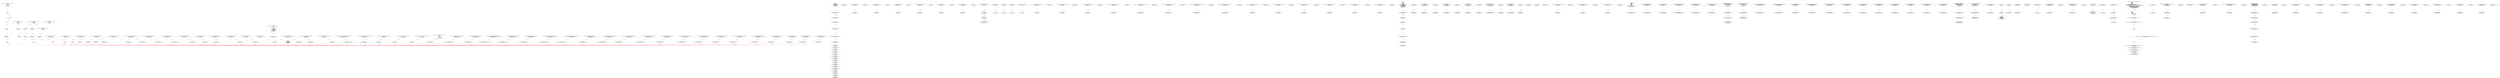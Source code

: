 digraph  {
12 [label="2_ function mul(uint256 a, uint256 b) internal pure returns (uint256) {\n        if (a == 0) {\n            return 0;\n        }\n        uint256 c = a * b;\n        require(c / a == b);\n        return c;\n    }\n12-function_definition-3-10", method="mul(uint256 a,uint256 b)", type_label=function_definition];
29 [label="3_ if_a == 0\n29-if-4-6", method="mul(uint256 a,uint256 b)", type_label=if];
3654 [label="3_ end_if", method="mul(uint256 a,uint256 b)", type_label=end_if];
34 [label="4_ return 0;\n34-return-5-5", method="mul(uint256 a,uint256 b)", type_label=return];
36 [label="6_ uint256 c = a * b;\n36-new_variable-7-7", method="mul(uint256 a,uint256 b)", type_label=new_variable];
44 [label="7_ require(c / a == b);\n44-expression_statement-8-8", method="mul(uint256 a,uint256 b)", type_label=expression_statement];
53 [label="8_ return c;\n53-return-9-9", method="mul(uint256 a,uint256 b)", type_label=return];
55 [label="10_ function div(uint256 a, uint256 b) internal pure returns (uint256) {\n        require(b > 0);  \n        uint256 c = a / b;\n        return c;\n    }\n55-function_definition-11-15", method="div(uint256 a,uint256 b)", type_label=function_definition];
72 [label="11_ require(b > 0);\n72-expression_statement-12-12", method="div(uint256 a,uint256 b)", type_label=expression_statement];
79 [label="12_ uint256 c = a / b;\n79-new_variable-13-13", method="div(uint256 a,uint256 b)", type_label=new_variable];
87 [label="13_ return c;\n87-return-14-14", method="div(uint256 a,uint256 b)", type_label=return];
89 [label="15_ function sub(uint256 a, uint256 b) internal pure returns (uint256) {\n        require(b <= a);\n        uint256 c = a - b;\n        return c;\n    }\n89-function_definition-16-20", method="sub(uint256 a,uint256 b)", type_label=function_definition];
106 [label="16_ require(b <= a);\n106-expression_statement-17-17", method="sub(uint256 a,uint256 b)", type_label=expression_statement];
113 [label="17_ uint256 c = a - b;\n113-new_variable-18-18", method="sub(uint256 a,uint256 b)", type_label=new_variable];
121 [label="18_ return c;\n121-return-19-19", method="sub(uint256 a,uint256 b)", type_label=return];
123 [label="20_ function add(uint256 a, uint256 b) internal pure returns (uint256) {\n        uint256 c = a + b;\n        require(c >= a);\n        return c;\n    }\n123-function_definition-21-25", method="add(uint256 a,uint256 b)", type_label=function_definition];
140 [label="21_ uint256 c = a + b;\n140-new_variable-22-22", method="add(uint256 a,uint256 b)", type_label=new_variable];
148 [label="22_ require(c >= a);\n148-expression_statement-23-23", method="add(uint256 a,uint256 b)", type_label=expression_statement];
155 [label="23_ return c;\n155-return-24-24", method="add(uint256 a,uint256 b)", type_label=return];
157 [label="25_ function mod(uint256 a, uint256 b) internal pure returns (uint256) {\n        require(b != 0);\n        return a % b;\n    }\n157-function_definition-26-29", method="mod(uint256 a,uint256 b)", type_label=function_definition];
174 [label="26_ require(b != 0);\n174-expression_statement-27-27", method="mod(uint256 a,uint256 b)", type_label=expression_statement];
181 [label="27_ return a % b;\n181-return-28-28", method="mod(uint256 a,uint256 b)", type_label=return];
193 [label="32_ struct participant {\n        address eth_address;  \n        uint256 topl_address;  \n        uint256 arbits;  \n        uint256 num_of_pro_rata_tokens_alloted;\n        bool arbits_kyc_whitelist;  \n        uint8 num_of_uses;\n    }\n193-expression_statement-33-40", method="participant()", type_label=expression_statement];
219 [label="40_ mapping(address => bool) public sale_owners;\n219-new_variable-41-41", method="", type_label=new_variable];
226 [label="41_ mapping(address => bool) public owners;\n226-new_variable-42-42", method="", type_label=new_variable];
233 [label="42_ mapping(address => bool) public masters;\n233-new_variable-43-43", method="", type_label=new_variable];
240 [label="43_ mapping(address => bool) public kycers;\n240-new_variable-44-44", method="", type_label=new_variable];
247 [label="44_ mapping(address => participant) public participants;\n247-new_variable-45-45", method="", type_label=new_variable];
255 [label="45_ address[] public participant_keys;\n255-new_variable-46-46", method="", type_label=new_variable];
261 [label="46_ bool public arbits_presale_open = false;\n261-new_variable-47-47", method="", type_label=new_variable];
268 [label="47_ bool public iconiq_presale_open = false;\n268-new_variable-48-48", method="", type_label=new_variable];
275 [label="48_ bool public arbits_sale_open = false;\n275-new_variable-49-49", method="", type_label=new_variable];
282 [label="49_ uint256 public pre_kyc_bonus_denominator;\n282-new_variable-50-50", method="", type_label=new_variable];
287 [label="50_ uint256 public pre_kyc_bonus_numerator;\n287-new_variable-51-51", method="", type_label=new_variable];
292 [label="51_ uint256 public pre_kyc_iconiq_bonus_denominator;\n292-new_variable-52-52", method="", type_label=new_variable];
297 [label="52_ uint256 public pre_kyc_iconiq_bonus_numerator;\n297-new_variable-53-53", method="", type_label=new_variable];
302 [label="53_ uint256 public contrib_arbits_min;\n302-new_variable-54-54", method="", type_label=new_variable];
307 [label="54_ uint256 public contrib_arbits_max;\n307-new_variable-55-55", method="", type_label=new_variable];
312 [label="55_ uint256 public presale_arbits_per_ether;\n312-new_variable-56-56", method="", type_label=new_variable];
317 [label="56_ uint256 public presale_iconiq_arbits_per_ether;\n317-new_variable-57-57", method="", type_label=new_variable];
322 [label="57_ uint256 public presale_arbits_total = 18000000;\n322-new_variable-58-58", method="", type_label=new_variable];
328 [label="58_ uint256 public presale_arbits_sold;\n328-new_variable-59-59", method="", type_label=new_variable];
333 [label="59_ uint256 public sale_arbits_per_ether;\n333-new_variable-60-60", method="", type_label=new_variable];
338 [label="60_ uint256 public sale_arbits_total;\n338-new_variable-61-61", method="", type_label=new_variable];
343 [label="61_ uint256 public sale_arbits_sold;\n343-new_variable-62-62", method="", type_label=new_variable];
350 [label="63_ owners[msg.sender] = true;\n350-expression_statement-64-64", method="", type_label=expression_statement];
359 [label="65_ function add_owner(address __subject) public only_owner {\n        owners[__subject] = true;\n    }\n359-function_definition-66-68", method="add_owner(address __subject)", type_label=function_definition];
366 [label="65_ only_owner\n366-expression_statement-66-66", method="add_owner(address __subject)", type_label=expression_statement];
369 [label="66_ owners[__subject] = true;\n369-expression_statement-67-67", method="add_owner(address __subject)", type_label=expression_statement];
376 [label="68_ function remove_owner(address __subject) public only_owner {\n        owners[__subject] = false;\n    }\n376-function_definition-69-71", method="remove_owner(address __subject)", type_label=function_definition];
383 [label="68_ only_owner\n383-expression_statement-69-69", method="remove_owner(address __subject)", type_label=expression_statement];
386 [label="69_ owners[__subject] = false;\n386-expression_statement-70-70", method="remove_owner(address __subject)", type_label=expression_statement];
393 [label="71_ function add_master(address _subject) public only_owner {\n        masters[_subject] = true;\n    }\n393-function_definition-72-74", method="add_master(address _subject)", type_label=function_definition];
400 [label="71_ only_owner\n400-expression_statement-72-72", method="add_master(address _subject)", type_label=expression_statement];
403 [label="72_ masters[_subject] = true;\n403-expression_statement-73-73", method="add_master(address _subject)", type_label=expression_statement];
410 [label="74_ function remove_master(address _subject) public only_owner {\n        masters[_subject] = false;\n    }\n410-function_definition-75-77", method="remove_master(address _subject)", type_label=function_definition];
417 [label="74_ only_owner\n417-expression_statement-75-75", method="remove_master(address _subject)", type_label=expression_statement];
420 [label="75_ masters[_subject] = false;\n420-expression_statement-76-76", method="remove_master(address _subject)", type_label=expression_statement];
427 [label="77_ function add_kycer(address _subject) public only_owner {\n        kycers[_subject] = true;\n    }\n427-function_definition-78-80", method="add_kycer(address _subject)", type_label=function_definition];
434 [label="77_ only_owner\n434-expression_statement-78-78", method="add_kycer(address _subject)", type_label=expression_statement];
437 [label="78_ kycers[_subject] = true;\n437-expression_statement-79-79", method="add_kycer(address _subject)", type_label=expression_statement];
444 [label="80_ function remove_kycer(address _subject) public only_owner {\n        kycers[_subject] = false;\n    }\n444-function_definition-81-83", method="remove_kycer(address _subject)", type_label=function_definition];
451 [label="80_ only_owner\n451-expression_statement-81-81", method="remove_kycer(address _subject)", type_label=expression_statement];
454 [label="81_ kycers[_subject] = false;\n454-expression_statement-82-82", method="remove_kycer(address _subject)", type_label=expression_statement];
461 [label="83_ modifier log_participant_update(address __eth_address) {\n        participant_keys.push(__eth_address);  \n        _;\n    }\n461-expression_statement-84-87", method="", type_label=expression_statement];
468 [label="84_ participant_keys.push(__eth_address);\n468-expression_statement-85-85", method="", type_label=expression_statement];
475 [label="85_ _;\n475-expression_statement-86-86", method="", type_label=expression_statement];
477 [label="87_ modifier only_owner() {\n        require(owners[msg.sender]);\n        _;\n    }\n477-expression_statement-88-91", method="", type_label=expression_statement];
480 [label="88_ require(owners[msg.sender]);\n480-expression_statement-89-89", method="", type_label=expression_statement];
489 [label="89_ _;\n489-expression_statement-90-90", method="", type_label=expression_statement];
491 [label="91_ modifier only_kycer() {\n        require(kycers[msg.sender]);\n        _;\n    }\n491-expression_statement-92-95", method="", type_label=expression_statement];
494 [label="92_ require(kycers[msg.sender]);\n494-expression_statement-93-93", method="", type_label=expression_statement];
503 [label="93_ _;\n503-expression_statement-94-94", method="", type_label=expression_statement];
505 [label="95_ modifier only_master_or_owner() {\n        require(masters[msg.sender] || owners[msg.sender]);\n        _;\n    }\n505-expression_statement-96-99", method="", type_label=expression_statement];
508 [label="96_ require(masters[msg.sender] || owners[msg.sender]);\n508-expression_statement-97-97", method="", type_label=expression_statement];
523 [label="97_ _;\n523-expression_statement-98-98", method="", type_label=expression_statement];
525 [label="99_ function get_sale_owner(address _a) public view returns(bool) {\n        return sale_owners[_a];\n    }\n525-function_definition-100-102", method="get_sale_owner(address _a)", type_label=function_definition];
538 [label="100_ return sale_owners[_a];\n538-return-101-101", method="get_sale_owner(address _a)", type_label=return];
542 [label="102_ function get_contrib_arbits_min() public view returns(uint256) {\n        return contrib_arbits_min;\n    }\n542-function_definition-103-105", method="get_contrib_arbits_min()", type_label=function_definition];
551 [label="103_ return contrib_arbits_min;\n551-return-104-104", method="get_contrib_arbits_min()", type_label=return];
553 [label="105_ function get_contrib_arbits_max() public view returns(uint256) {\n        return contrib_arbits_max;\n    }\n553-function_definition-106-108", method="get_contrib_arbits_max()", type_label=function_definition];
562 [label="106_ return contrib_arbits_max;\n562-return-107-107", method="get_contrib_arbits_max()", type_label=return];
564 [label="108_ function get_pre_kyc_bonus_numerator() public view returns(uint256) {\n        return pre_kyc_bonus_numerator;\n    }\n564-function_definition-109-111", method="get_pre_kyc_bonus_numerator()", type_label=function_definition];
573 [label="109_ return pre_kyc_bonus_numerator;\n573-return-110-110", method="get_pre_kyc_bonus_numerator()", type_label=return];
575 [label="111_ function get_pre_kyc_bonus_denominator() public view returns(uint256) {\n        return pre_kyc_bonus_denominator;\n    }\n575-function_definition-112-114", method="get_pre_kyc_bonus_denominator()", type_label=function_definition];
584 [label="112_ return pre_kyc_bonus_denominator;\n584-return-113-113", method="get_pre_kyc_bonus_denominator()", type_label=return];
586 [label="114_ function get_pre_kyc_iconiq_bonus_numerator() public view returns(uint256) {\n        return pre_kyc_iconiq_bonus_numerator;\n    }\n586-function_definition-115-117", method="get_pre_kyc_iconiq_bonus_numerator()", type_label=function_definition];
595 [label="115_ return pre_kyc_iconiq_bonus_numerator;\n595-return-116-116", method="get_pre_kyc_iconiq_bonus_numerator()", type_label=return];
597 [label="117_ function get_pre_kyc_iconiq_bonus_denominator() public view returns(uint256) {\n        return pre_kyc_iconiq_bonus_denominator;\n    }\n597-function_definition-118-120", method="get_pre_kyc_iconiq_bonus_denominator()", type_label=function_definition];
606 [label="118_ return pre_kyc_iconiq_bonus_denominator;\n606-return-119-119", method="get_pre_kyc_iconiq_bonus_denominator()", type_label=return];
608 [label="120_ function get_presale_iconiq_arbits_per_ether() public view returns(uint256) {\n        return (presale_iconiq_arbits_per_ether);\n    }\n608-function_definition-121-123", method="get_presale_iconiq_arbits_per_ether()", type_label=function_definition];
617 [label="121_ return (presale_iconiq_arbits_per_ether);\n617-return-122-122", method="get_presale_iconiq_arbits_per_ether()", type_label=return];
620 [label="123_ function get_presale_arbits_per_ether() public view returns(uint256) {\n        return (presale_arbits_per_ether);\n    }\n620-function_definition-124-126", method="get_presale_arbits_per_ether()", type_label=function_definition];
629 [label="124_ return (presale_arbits_per_ether);\n629-return-125-125", method="get_presale_arbits_per_ether()", type_label=return];
632 [label="126_ function get_presale_arbits_total() public view returns(uint256) {\n        return (presale_arbits_total);\n    }\n632-function_definition-127-129", method="get_presale_arbits_total()", type_label=function_definition];
641 [label="127_ return (presale_arbits_total);\n641-return-128-128", method="get_presale_arbits_total()", type_label=return];
644 [label="129_ function get_presale_arbits_sold() public view returns(uint256) {\n        return (presale_arbits_sold);\n    }\n644-function_definition-130-132", method="get_presale_arbits_sold()", type_label=function_definition];
653 [label="130_ return (presale_arbits_sold);\n653-return-131-131", method="get_presale_arbits_sold()", type_label=return];
656 [label="132_ function get_sale_arbits_per_ether() public view returns(uint256) {\n        return (sale_arbits_per_ether);\n    }\n656-function_definition-133-135", method="get_sale_arbits_per_ether()", type_label=function_definition];
665 [label="133_ return (sale_arbits_per_ether);\n665-return-134-134", method="get_sale_arbits_per_ether()", type_label=return];
668 [label="135_ function get_sale_arbits_total() public view returns(uint256) {\n        return (sale_arbits_total);\n    }\n668-function_definition-136-138", method="get_sale_arbits_total()", type_label=function_definition];
677 [label="136_ return (sale_arbits_total);\n677-return-137-137", method="get_sale_arbits_total()", type_label=return];
680 [label="138_ function get_sale_arbits_sold() public view returns(uint256) {\n        return (sale_arbits_sold);\n    }\n680-function_definition-139-141", method="get_sale_arbits_sold()", type_label=function_definition];
689 [label="139_ return (sale_arbits_sold);\n689-return-140-140", method="get_sale_arbits_sold()", type_label=return];
692 [label="141_ function set_sale_owner(address _a, bool _v) public only_master_or_owner {\n        sale_owners[_a] = _v;\n    }\n692-function_definition-142-144", method="set_sale_owner(address _a,bool _v)", type_label=function_definition];
703 [label="141_ only_master_or_owner\n703-expression_statement-142-142", method="set_sale_owner(address _a,bool _v)", type_label=expression_statement];
706 [label="142_ sale_owners[_a] = _v;\n706-expression_statement-143-143", method="set_sale_owner(address _a,bool _v)", type_label=expression_statement];
712 [label="144_ function set_contrib_arbits_min(uint256 _v) public only_master_or_owner {\n        contrib_arbits_min = _v;\n    }\n712-function_definition-145-147", method="set_contrib_arbits_min(uint256 _v)", type_label=function_definition];
719 [label="144_ only_master_or_owner\n719-expression_statement-145-145", method="set_contrib_arbits_min(uint256 _v)", type_label=expression_statement];
722 [label="145_ contrib_arbits_min = _v;\n722-expression_statement-146-146", method="set_contrib_arbits_min(uint256 _v)", type_label=expression_statement];
726 [label="147_ function set_contrib_arbits_max(uint256 _v) public only_master_or_owner {\n        contrib_arbits_max = _v;\n    }\n726-function_definition-148-150", method="set_contrib_arbits_max(uint256 _v)", type_label=function_definition];
733 [label="147_ only_master_or_owner\n733-expression_statement-148-148", method="set_contrib_arbits_max(uint256 _v)", type_label=expression_statement];
736 [label="148_ contrib_arbits_max = _v;\n736-expression_statement-149-149", method="set_contrib_arbits_max(uint256 _v)", type_label=expression_statement];
740 [label="150_ function set_pre_kyc_bonus_numerator(uint256 _v) public only_master_or_owner {\n        pre_kyc_bonus_numerator = _v;\n    }\n740-function_definition-151-153", method="set_pre_kyc_bonus_numerator(uint256 _v)", type_label=function_definition];
747 [label="150_ only_master_or_owner\n747-expression_statement-151-151", method="set_pre_kyc_bonus_numerator(uint256 _v)", type_label=expression_statement];
750 [label="151_ pre_kyc_bonus_numerator = _v;\n750-expression_statement-152-152", method="set_pre_kyc_bonus_numerator(uint256 _v)", type_label=expression_statement];
754 [label="153_ function set_pre_kyc_bonus_denominator(uint256 _v) public only_master_or_owner {\n        pre_kyc_bonus_denominator = _v;\n    }\n754-function_definition-154-156", method="set_pre_kyc_bonus_denominator(uint256 _v)", type_label=function_definition];
761 [label="153_ only_master_or_owner\n761-expression_statement-154-154", method="set_pre_kyc_bonus_denominator(uint256 _v)", type_label=expression_statement];
764 [label="154_ pre_kyc_bonus_denominator = _v;\n764-expression_statement-155-155", method="set_pre_kyc_bonus_denominator(uint256 _v)", type_label=expression_statement];
768 [label="156_ function set_pre_kyc_iconiq_bonus_numerator(uint256 _v) public only_master_or_owner {\n        pre_kyc_iconiq_bonus_numerator = _v;\n    }\n768-function_definition-157-159", method="set_pre_kyc_iconiq_bonus_numerator(uint256 _v)", type_label=function_definition];
775 [label="156_ only_master_or_owner\n775-expression_statement-157-157", method="set_pre_kyc_iconiq_bonus_numerator(uint256 _v)", type_label=expression_statement];
778 [label="157_ pre_kyc_iconiq_bonus_numerator = _v;\n778-expression_statement-158-158", method="set_pre_kyc_iconiq_bonus_numerator(uint256 _v)", type_label=expression_statement];
782 [label="159_ function set_pre_kyc_iconiq_bonus_denominator(uint256 _v) public only_master_or_owner {\n        pre_kyc_iconiq_bonus_denominator = _v;\n    }\n782-function_definition-160-162", method="set_pre_kyc_iconiq_bonus_denominator(uint256 _v)", type_label=function_definition];
789 [label="159_ only_master_or_owner\n789-expression_statement-160-160", method="set_pre_kyc_iconiq_bonus_denominator(uint256 _v)", type_label=expression_statement];
792 [label="160_ pre_kyc_iconiq_bonus_denominator = _v;\n792-expression_statement-161-161", method="set_pre_kyc_iconiq_bonus_denominator(uint256 _v)", type_label=expression_statement];
796 [label="162_ function set_presale_iconiq_arbits_per_ether(uint256 _v) public only_master_or_owner {\n        presale_iconiq_arbits_per_ether = _v;\n    }\n796-function_definition-163-165", method="set_presale_iconiq_arbits_per_ether(uint256 _v)", type_label=function_definition];
803 [label="162_ only_master_or_owner\n803-expression_statement-163-163", method="set_presale_iconiq_arbits_per_ether(uint256 _v)", type_label=expression_statement];
806 [label="163_ presale_iconiq_arbits_per_ether = _v;\n806-expression_statement-164-164", method="set_presale_iconiq_arbits_per_ether(uint256 _v)", type_label=expression_statement];
810 [label="165_ function set_presale_arbits_per_ether(uint256 _v) public only_master_or_owner {\n        presale_arbits_per_ether = _v;\n    }\n810-function_definition-166-168", method="set_presale_arbits_per_ether(uint256 _v)", type_label=function_definition];
817 [label="165_ only_master_or_owner\n817-expression_statement-166-166", method="set_presale_arbits_per_ether(uint256 _v)", type_label=expression_statement];
820 [label="166_ presale_arbits_per_ether = _v;\n820-expression_statement-167-167", method="set_presale_arbits_per_ether(uint256 _v)", type_label=expression_statement];
824 [label="168_ function set_presale_arbits_total(uint256 _v) public only_master_or_owner {\n        presale_arbits_total = _v;\n    }\n824-function_definition-169-171", method="set_presale_arbits_total(uint256 _v)", type_label=function_definition];
831 [label="168_ only_master_or_owner\n831-expression_statement-169-169", method="set_presale_arbits_total(uint256 _v)", type_label=expression_statement];
834 [label="169_ presale_arbits_total = _v;\n834-expression_statement-170-170", method="set_presale_arbits_total(uint256 _v)", type_label=expression_statement];
838 [label="171_ function set_presale_arbits_sold(uint256 _v) public only_master_or_owner {\n        presale_arbits_sold = _v;\n    }\n838-function_definition-172-174", method="set_presale_arbits_sold(uint256 _v)", type_label=function_definition];
845 [label="171_ only_master_or_owner\n845-expression_statement-172-172", method="set_presale_arbits_sold(uint256 _v)", type_label=expression_statement];
848 [label="172_ presale_arbits_sold = _v;\n848-expression_statement-173-173", method="set_presale_arbits_sold(uint256 _v)", type_label=expression_statement];
852 [label="174_ function set_sale_arbits_per_ether(uint256 _v) public only_master_or_owner {\n        sale_arbits_per_ether = _v;\n    }\n852-function_definition-175-177", method="set_sale_arbits_per_ether(uint256 _v)", type_label=function_definition];
859 [label="174_ only_master_or_owner\n859-expression_statement-175-175", method="set_sale_arbits_per_ether(uint256 _v)", type_label=expression_statement];
862 [label="175_ sale_arbits_per_ether = _v;\n862-expression_statement-176-176", method="set_sale_arbits_per_ether(uint256 _v)", type_label=expression_statement];
866 [label="177_ function set_sale_arbits_total(uint256 _v) public only_master_or_owner {\n        sale_arbits_total = _v;\n    }\n866-function_definition-178-180", method="set_sale_arbits_total(uint256 _v)", type_label=function_definition];
873 [label="177_ only_master_or_owner\n873-expression_statement-178-178", method="set_sale_arbits_total(uint256 _v)", type_label=expression_statement];
876 [label="178_ sale_arbits_total = _v;\n876-expression_statement-179-179", method="set_sale_arbits_total(uint256 _v)", type_label=expression_statement];
880 [label="180_ function set_sale_arbits_sold(uint256 _v) public only_master_or_owner {\n        sale_arbits_sold = _v;\n    }\n880-function_definition-181-183", method="set_sale_arbits_sold(uint256 _v)", type_label=function_definition];
887 [label="180_ only_master_or_owner\n887-expression_statement-181-181", method="set_sale_arbits_sold(uint256 _v)", type_label=expression_statement];
890 [label="181_ sale_arbits_sold = _v;\n890-expression_statement-182-182", method="set_sale_arbits_sold(uint256 _v)", type_label=expression_statement];
894 [label="183_ function get_participant(address _a) public view returns(\n        address,\n        uint256,\n        uint256,\n        uint256,\n        bool,\n        uint8\n    ) {\n        participant storage subject = participants[_a];\n        return (\n            subject.eth_address,\n            subject.topl_address,\n            subject.arbits,\n            subject.num_of_pro_rata_tokens_alloted,\n            subject.arbits_kyc_whitelist,\n            subject.num_of_uses\n        );\n    }\n894-function_definition-184-201", method="get_participant(address _a)", type_label=function_definition];
922 [label="191_ participant storage subject = participants[_a];\n922-new_variable-192-192", method="get_participant(address _a)", type_label=new_variable];
931 [label="192_ return (\n            subject.eth_address,\n            subject.topl_address,\n            subject.arbits,\n            subject.num_of_pro_rata_tokens_alloted,\n            subject.arbits_kyc_whitelist,\n            subject.num_of_uses\n        );\n931-return-193-200", method="get_participant(address _a)", type_label=return];
951 [label="201_ function get_participant_num_of_uses(address _a) public view returns(uint8) {\n        return (participants[_a].num_of_uses);\n    }\n951-function_definition-202-204", method="get_participant_num_of_uses(address _a)", type_label=function_definition];
964 [label="202_ return (participants[_a].num_of_uses);\n964-return-203-203", method="get_participant_num_of_uses(address _a)", type_label=return];
971 [label="204_ function get_participant_topl_address(address _a) public view returns(uint256) {\n        return (participants[_a].topl_address);\n    }\n971-function_definition-205-207", method="get_participant_topl_address(address _a)", type_label=function_definition];
984 [label="205_ return (participants[_a].topl_address);\n984-return-206-206", method="get_participant_topl_address(address _a)", type_label=return];
991 [label="207_ function get_participant_arbits(address _a) public view returns(uint256) {\n        return (participants[_a].arbits);\n    }\n991-function_definition-208-210", method="get_participant_arbits(address _a)", type_label=function_definition];
1004 [label="208_ return (participants[_a].arbits);\n1004-return-209-209", method="get_participant_arbits(address _a)", type_label=return];
1011 [label="210_ function get_participant_num_of_pro_rata_tokens_alloted(address _a) public view returns(uint256) {\n        return (participants[_a].num_of_pro_rata_tokens_alloted);\n    }\n1011-function_definition-211-213", method="get_participant_num_of_pro_rata_tokens_alloted(address _a)", type_label=function_definition];
1024 [label="211_ return (participants[_a].num_of_pro_rata_tokens_alloted);\n1024-return-212-212", method="get_participant_num_of_pro_rata_tokens_alloted(address _a)", type_label=return];
1031 [label="213_ function get_participant_arbits_kyc_whitelist(address _a) public view returns(bool) {\n        return (participants[_a].arbits_kyc_whitelist);\n    }\n1031-function_definition-214-216", method="get_participant_arbits_kyc_whitelist(address _a)", type_label=function_definition];
1044 [label="214_ return (participants[_a].arbits_kyc_whitelist);\n1044-return-215-215", method="get_participant_arbits_kyc_whitelist(address _a)", type_label=return];
1051 [label="216_ function set_participant(\n        address _a,\n        uint256 _ta,\n        uint256 _arbits,\n        uint256 _prta,\n        bool _v3,\n        uint8 _nou\n    ) public only_master_or_owner log_participant_update(_a) {\n        participant storage subject = participants[_a];\n        subject.eth_address = _a;\n        subject.topl_address = _ta;\n        subject.arbits = _arbits;\n        subject.num_of_pro_rata_tokens_alloted = _prta;\n        subject.arbits_kyc_whitelist = _v3;\n        subject.num_of_uses = _nou;\n    }\n1051-function_definition-217-232", method="set_participant(address _a,uint256 _ta,uint256 _arbits,uint256 _prta,bool _v3,uint8 _nou)", type_label=function_definition];
1078 [label="223_ only_master_or_owner\n1078-expression_statement-224-224", method="set_participant(address _a,uint256 _ta,uint256 _arbits,uint256 _prta,bool _v3,uint8 _nou)", type_label=expression_statement];
1080 [label="223_ log_participant_update(_a)\n1080-expression_statement-224-224", method="set_participant(address _a,uint256 _ta,uint256 _arbits,uint256 _prta,bool _v3,uint8 _nou)", type_label=expression_statement];
1085 [label="224_ participant storage subject = participants[_a];\n1085-new_variable-225-225", method="set_participant(address _a,uint256 _ta,uint256 _arbits,uint256 _prta,bool _v3,uint8 _nou)", type_label=new_variable];
1094 [label="225_ subject.eth_address = _a;\n1094-expression_statement-226-226", method="set_participant(address _a,uint256 _ta,uint256 _arbits,uint256 _prta,bool _v3,uint8 _nou)", type_label=expression_statement];
1100 [label="226_ subject.topl_address = _ta;\n1100-expression_statement-227-227", method="set_participant(address _a,uint256 _ta,uint256 _arbits,uint256 _prta,bool _v3,uint8 _nou)", type_label=expression_statement];
1106 [label="227_ subject.arbits = _arbits;\n1106-expression_statement-228-228", method="set_participant(address _a,uint256 _ta,uint256 _arbits,uint256 _prta,bool _v3,uint8 _nou)", type_label=expression_statement];
1112 [label="228_ subject.num_of_pro_rata_tokens_alloted = _prta;\n1112-expression_statement-229-229", method="set_participant(address _a,uint256 _ta,uint256 _arbits,uint256 _prta,bool _v3,uint8 _nou)", type_label=expression_statement];
1118 [label="229_ subject.arbits_kyc_whitelist = _v3;\n1118-expression_statement-230-230", method="set_participant(address _a,uint256 _ta,uint256 _arbits,uint256 _prta,bool _v3,uint8 _nou)", type_label=expression_statement];
1124 [label="230_ subject.num_of_uses = _nou;\n1124-expression_statement-231-231", method="set_participant(address _a,uint256 _ta,uint256 _arbits,uint256 _prta,bool _v3,uint8 _nou)", type_label=expression_statement];
1130 [label="232_ function set_participant_num_of_uses(\n        address _a,\n        uint8 _v\n    ) public only_master_or_owner log_participant_update(_a) {\n        participants[_a].num_of_uses = _v;\n    }\n1130-function_definition-233-238", method="set_participant_num_of_uses(address _a,uint8 _v)", type_label=function_definition];
1141 [label="235_ only_master_or_owner\n1141-expression_statement-236-236", method="set_participant_num_of_uses(address _a,uint8 _v)", type_label=expression_statement];
1143 [label="235_ log_participant_update(_a)\n1143-expression_statement-236-236", method="set_participant_num_of_uses(address _a,uint8 _v)", type_label=expression_statement];
1148 [label="236_ participants[_a].num_of_uses = _v;\n1148-expression_statement-237-237", method="set_participant_num_of_uses(address _a,uint8 _v)", type_label=expression_statement];
1156 [label="238_ function set_participant_topl_address(\n        address _a,\n        uint256 _ta\n    ) public only_master_or_owner log_participant_update(_a) {\n        participants[_a].topl_address = _ta;\n    }\n1156-function_definition-239-244", method="set_participant_topl_address(address _a,uint256 _ta)", type_label=function_definition];
1167 [label="241_ only_master_or_owner\n1167-expression_statement-242-242", method="set_participant_topl_address(address _a,uint256 _ta)", type_label=expression_statement];
1169 [label="241_ log_participant_update(_a)\n1169-expression_statement-242-242", method="set_participant_topl_address(address _a,uint256 _ta)", type_label=expression_statement];
1174 [label="242_ participants[_a].topl_address = _ta;\n1174-expression_statement-243-243", method="set_participant_topl_address(address _a,uint256 _ta)", type_label=expression_statement];
1182 [label="244_ function set_participant_arbits(\n        address _a,\n        uint256 _v\n    ) public only_master_or_owner log_participant_update(_a) {\n        participants[_a].arbits = _v;\n    }\n1182-function_definition-245-250", method="set_participant_arbits(address _a,uint256 _v)", type_label=function_definition];
1193 [label="247_ only_master_or_owner\n1193-expression_statement-248-248", method="set_participant_arbits(address _a,uint256 _v)", type_label=expression_statement];
1195 [label="247_ log_participant_update(_a)\n1195-expression_statement-248-248", method="set_participant_arbits(address _a,uint256 _v)", type_label=expression_statement];
1200 [label="248_ participants[_a].arbits = _v;\n1200-expression_statement-249-249", method="set_participant_arbits(address _a,uint256 _v)", type_label=expression_statement];
1208 [label="250_ function set_participant_num_of_pro_rata_tokens_alloted(\n        address _a,\n        uint256 _v\n    ) public only_master_or_owner log_participant_update(_a) {\n        participants[_a].num_of_pro_rata_tokens_alloted = _v;\n    }\n1208-function_definition-251-256", method="set_participant_num_of_pro_rata_tokens_alloted(address _a,uint256 _v)", type_label=function_definition];
1219 [label="253_ only_master_or_owner\n1219-expression_statement-254-254", method="set_participant_num_of_pro_rata_tokens_alloted(address _a,uint256 _v)", type_label=expression_statement];
1221 [label="253_ log_participant_update(_a)\n1221-expression_statement-254-254", method="set_participant_num_of_pro_rata_tokens_alloted(address _a,uint256 _v)", type_label=expression_statement];
1226 [label="254_ participants[_a].num_of_pro_rata_tokens_alloted = _v;\n1226-expression_statement-255-255", method="set_participant_num_of_pro_rata_tokens_alloted(address _a,uint256 _v)", type_label=expression_statement];
1234 [label="256_ function set_participant_arbits_kyc_whitelist(\n        address _a,\n        bool _v\n    ) public only_kycer log_participant_update(_a) {\n        participants[_a].arbits_kyc_whitelist = _v;\n    }\n1234-function_definition-257-262", method="set_participant_arbits_kyc_whitelist(address _a,bool _v)", type_label=function_definition];
1245 [label="259_ only_kycer\n1245-expression_statement-260-260", method="set_participant_arbits_kyc_whitelist(address _a,bool _v)", type_label=expression_statement];
1247 [label="259_ log_participant_update(_a)\n1247-expression_statement-260-260", method="set_participant_arbits_kyc_whitelist(address _a,bool _v)", type_label=expression_statement];
1252 [label="260_ participants[_a].arbits_kyc_whitelist = _v;\n1252-expression_statement-261-261", method="set_participant_arbits_kyc_whitelist(address _a,bool _v)", type_label=expression_statement];
1260 [label="262_ function get_iconiq_presale_open() public view only_master_or_owner returns(bool) {\n        return iconiq_presale_open;\n    }\n1260-function_definition-263-265", method="get_iconiq_presale_open()", type_label=function_definition];
1264 [label="262_ only_master_or_owner\n1264-expression_statement-263-263", method="get_iconiq_presale_open()", type_label=expression_statement];
1271 [label="263_ return iconiq_presale_open;\n1271-return-264-264", method="get_iconiq_presale_open()", type_label=return];
1273 [label="265_ function get_arbits_presale_open() public view only_master_or_owner returns(bool) {\n        return arbits_presale_open;\n    }\n1273-function_definition-266-268", method="get_arbits_presale_open()", type_label=function_definition];
1277 [label="265_ only_master_or_owner\n1277-expression_statement-266-266", method="get_arbits_presale_open()", type_label=expression_statement];
1284 [label="266_ return arbits_presale_open;\n1284-return-267-267", method="get_arbits_presale_open()", type_label=return];
1286 [label="268_ function get_arbits_sale_open() public view only_master_or_owner returns(bool) {\n        return arbits_sale_open;\n    }\n1286-function_definition-269-271", method="get_arbits_sale_open()", type_label=function_definition];
1290 [label="268_ only_master_or_owner\n1290-expression_statement-269-269", method="get_arbits_sale_open()", type_label=expression_statement];
1297 [label="269_ return arbits_sale_open;\n1297-return-270-270", method="get_arbits_sale_open()", type_label=return];
1299 [label="271_ function set_iconiq_presale_open(bool _v) public only_master_or_owner {\n        iconiq_presale_open = _v;\n    }\n1299-function_definition-272-274", method="set_iconiq_presale_open(bool _v)", type_label=function_definition];
1306 [label="271_ only_master_or_owner\n1306-expression_statement-272-272", method="set_iconiq_presale_open(bool _v)", type_label=expression_statement];
1309 [label="272_ iconiq_presale_open = _v;\n1309-expression_statement-273-273", method="set_iconiq_presale_open(bool _v)", type_label=expression_statement];
1313 [label="274_ function set_arbits_presale_open(bool _v) public only_master_or_owner {\n        arbits_presale_open = _v;\n    }\n1313-function_definition-275-277", method="set_arbits_presale_open(bool _v)", type_label=function_definition];
1320 [label="274_ only_master_or_owner\n1320-expression_statement-275-275", method="set_arbits_presale_open(bool _v)", type_label=expression_statement];
1323 [label="275_ arbits_presale_open = _v;\n1323-expression_statement-276-276", method="set_arbits_presale_open(bool _v)", type_label=expression_statement];
1327 [label="277_ function set_arbits_sale_open(bool _v) public only_master_or_owner {\n        arbits_sale_open = _v;\n    }\n1327-function_definition-278-280", method="set_arbits_sale_open(bool _v)", type_label=function_definition];
1334 [label="277_ only_master_or_owner\n1334-expression_statement-278-278", method="set_arbits_sale_open(bool _v)", type_label=expression_statement];
1337 [label="278_ arbits_sale_open = _v;\n1337-expression_statement-279-279", method="set_arbits_sale_open(bool _v)", type_label=expression_statement];
1344 [label="282_ function get_participant(address db, address _a) internal view returns(\n        address,\n        uint256,\n        uint256,\n        uint256,\n        bool,\n        uint8\n    ) {\n        return database(db).get_participant(_a);\n    }\n1344-function_definition-283-292", method="get_participant(address db,address _a)", type_label=function_definition];
1376 [label="290_ return database(db).get_participant(_a);\n1376-return-291-291", method="get_participant(address db,address _a)", type_label=return];
1386 [label="292_ function get_topl_address(address db, address _a) internal view returns(uint256) {\n        return database(db).get_participant_topl_address(_a);\n    }\n1386-function_definition-293-295", method="get_topl_address(address db,address _a)", type_label=function_definition];
1403 [label="293_ return database(db).get_participant_topl_address(_a);\n1403-return-294-294", method="get_topl_address(address db,address _a)", type_label=return];
1413 [label="295_ function get_arbits(address db, address _a) internal view returns(uint256) {\n        return database(db).get_participant_arbits(_a);\n    }\n1413-function_definition-296-298", method="get_arbits(address db,address _a)", type_label=function_definition];
1430 [label="296_ return database(db).get_participant_arbits(_a);\n1430-return-297-297", method="get_arbits(address db,address _a)", type_label=return];
1440 [label="298_ function get_iconiq_tokens(address db, address _a) internal view returns(uint256) {\n        return database(db).get_participant_num_of_pro_rata_tokens_alloted(_a);\n    }\n1440-function_definition-299-301", method="get_iconiq_tokens(address db,address _a)", type_label=function_definition];
1457 [label="299_ return database(db).get_participant_num_of_pro_rata_tokens_alloted(_a);\n1457-return-300-300", method="get_iconiq_tokens(address db,address _a)", type_label=return];
1467 [label="301_ function get_arbits_whitelist(address db, address _a) internal view returns(bool) {\n        return database(db).get_participant_arbits_kyc_whitelist(_a);\n    }\n1467-function_definition-302-304", method="get_arbits_whitelist(address db,address _a)", type_label=function_definition];
1484 [label="302_ return database(db).get_participant_arbits_kyc_whitelist(_a);\n1484-return-303-303", method="get_arbits_whitelist(address db,address _a)", type_label=return];
1494 [label="304_ function get_num_of_uses(address db, address _a) internal view returns(uint8) {\n        return database(db).get_participant_num_of_uses(_a);\n    }\n1494-function_definition-305-307", method="get_num_of_uses(address db,address _a)", type_label=function_definition];
1511 [label="305_ return database(db).get_participant_num_of_uses(_a);\n1511-return-306-306", method="get_num_of_uses(address db,address _a)", type_label=return];
1521 [label="307_ function set_participant(\n        address db,\n        address _a,\n        uint256 _ta,\n        uint256 _arbits,\n        uint256 _prta,\n        bool _v3,\n        uint8 _nou\n    ) internal {\n        database(db).set_participant(_a, _ta, _arbits, _prta, _v3, _nou);\n        emit e_set_participant(_a, _ta, _arbits, _prta, _v3, _nou);\n    }\n1521-function_definition-308-319", method="set_participant(address db,address _a,uint256 _ta,uint256 _arbits,uint256 _prta,bool _v3,uint8 _nou)", type_label=function_definition];
1553 [label="316_ database(db).set_participant(_a, _ta, _arbits, _prta, _v3, _nou);\n1553-expression_statement-317-317", method="set_participant(address db,address _a,uint256 _ta,uint256 _arbits,uint256 _prta,bool _v3,uint8 _nou)", type_label=expression_statement];
1587 [label="319_ function set_topl_address(address db, address _a, uint256 _ta) internal {\n        database(db).set_participant_topl_address(_a, _ta);\n        emit e_set_topl_address(_a, _ta);\n    }\n1587-function_definition-320-323", method="set_topl_address(address db,address _a,uint256 _ta)", type_label=function_definition];
1603 [label="320_ database(db).set_participant_topl_address(_a, _ta);\n1603-expression_statement-321-321", method="set_topl_address(address db,address _a,uint256 _ta)", type_label=expression_statement];
1621 [label="323_ function set_arbits(address db, address _a, uint256 _v) internal {\n        database(db).set_participant_arbits(_a, _v);\n        emit e_set_arbits(_a, _v);\n    }\n1621-function_definition-324-327", method="set_arbits(address db,address _a,uint256 _v)", type_label=function_definition];
1637 [label="324_ database(db).set_participant_arbits(_a, _v);\n1637-expression_statement-325-325", method="set_arbits(address db,address _a,uint256 _v)", type_label=expression_statement];
1655 [label="327_ function set_iconiq_tokens(address db, address _a, uint256 _v) internal {\n        database(db).set_participant_num_of_pro_rata_tokens_alloted(_a, _v);\n        emit e_set_iconiq_tokens(_a, _v);\n    }\n1655-function_definition-328-331", method="set_iconiq_tokens(address db,address _a,uint256 _v)", type_label=function_definition];
1671 [label="328_ database(db).set_participant_num_of_pro_rata_tokens_alloted(_a, _v);\n1671-expression_statement-329-329", method="set_iconiq_tokens(address db,address _a,uint256 _v)", type_label=expression_statement];
1689 [label="331_ function set_arbits_whitelist(address db, address _a, bool _v) internal {\n        database(db).set_participant_arbits_kyc_whitelist(_a, _v);\n        emit e_set_arbits_whitelist(_a, _v);\n    }\n1689-function_definition-332-335", method="set_arbits_whitelist(address db,address _a,bool _v)", type_label=function_definition];
1705 [label="332_ database(db).set_participant_arbits_kyc_whitelist(_a, _v);\n1705-expression_statement-333-333", method="set_arbits_whitelist(address db,address _a,bool _v)", type_label=expression_statement];
1723 [label="335_ function set_num_of_uses(address db, address _a, uint8 _v) internal {\n        database(db).set_participant_num_of_uses(_a, _v);\n        emit e_set_num_of_uses(_a, _v);\n    }\n1723-function_definition-336-339", method="set_num_of_uses(address db,address _a,uint8 _v)", type_label=function_definition];
1739 [label="336_ database(db).set_participant_num_of_uses(_a, _v);\n1739-expression_statement-337-337", method="set_num_of_uses(address db,address _a,uint8 _v)", type_label=expression_statement];
1757 [label="339_ function add_arbits(address db, address _a, uint256 _v) internal {\n        uint256 c = database(db).get_participant_arbits(_a) + _v;      \n        assert(c >= database(db).get_participant_arbits(_a));  \n        database(db).set_participant_arbits(\n            _a,\n            (database(db).get_participant_arbits(_a) + _v)\n        );\n        emit e_add_arbits(_a, _v);\n    }\n1757-function_definition-340-348", method="add_arbits(address db,address _a,uint256 _v)", type_label=function_definition];
1773 [label="340_ uint256 c = database(db).get_participant_arbits(_a) + _v;\n1773-new_variable-341-341", method="add_arbits(address db,address _a,uint256 _v)", type_label=new_variable];
1789 [label="341_ assert(c >= database(db).get_participant_arbits(_a));\n1789-expression_statement-342-342", method="add_arbits(address db,address _a,uint256 _v)", type_label=expression_statement];
1804 [label="342_ database(db).set_participant_arbits(\n            _a,\n            (database(db).get_participant_arbits(_a) + _v)\n        );\n1804-expression_statement-343-346", method="add_arbits(address db,address _a,uint256 _v)", type_label=expression_statement];
1833 [label="348_ function sub_arbits(address db, address _a, uint256 _v) internal {\n        assert(_v <= database(db).get_participant_arbits(_a));  \n        database(db).set_participant_arbits(\n            _a,\n            (database(db).get_participant_arbits(_a) - _v)\n        );\n        emit e_sub_arbits(_a, _v);\n    }\n1833-function_definition-349-356", method="sub_arbits(address db,address _a,uint256 _v)", type_label=function_definition];
1849 [label="349_ assert(_v <= database(db).get_participant_arbits(_a));\n1849-expression_statement-350-350", method="sub_arbits(address db,address _a,uint256 _v)", type_label=expression_statement];
1864 [label="350_ database(db).set_participant_arbits(\n            _a,\n            (database(db).get_participant_arbits(_a) - _v)\n        );\n1864-expression_statement-351-354", method="sub_arbits(address db,address _a,uint256 _v)", type_label=expression_statement];
1893 [label="356_ function get_pre_kyc_iconiq_bonus_numerator(address db) internal view returns(uint256) {\n        return database(db).get_pre_kyc_iconiq_bonus_numerator();\n    }\n1893-function_definition-357-359", method="get_pre_kyc_iconiq_bonus_numerator(address db)", type_label=function_definition];
1906 [label="357_ return database(db).get_pre_kyc_iconiq_bonus_numerator();\n1906-return-358-358", method="get_pre_kyc_iconiq_bonus_numerator(address db)", type_label=return];
1914 [label="359_ function get_pre_kyc_iconiq_bonus_denominator(address db) internal view returns(uint256) {\n        return database(db).get_pre_kyc_iconiq_bonus_denominator();\n    }\n1914-function_definition-360-362", method="get_pre_kyc_iconiq_bonus_denominator(address db)", type_label=function_definition];
1927 [label="360_ return database(db).get_pre_kyc_iconiq_bonus_denominator();\n1927-return-361-361", method="get_pre_kyc_iconiq_bonus_denominator(address db)", type_label=return];
1935 [label="362_ function get_iconiq_presale_open(address db) internal view returns(bool) {\n        return database(db).get_iconiq_presale_open();\n    }\n1935-function_definition-363-365", method="get_iconiq_presale_open(address db)", type_label=function_definition];
1948 [label="363_ return database(db).get_iconiq_presale_open();\n1948-return-364-364", method="get_iconiq_presale_open(address db)", type_label=return];
1956 [label="365_ function get_presale_iconiq_arbits_per_ether(address db) internal view returns(uint256) {\n        return database(db).get_presale_iconiq_arbits_per_ether();\n    }\n1956-function_definition-366-368", method="get_presale_iconiq_arbits_per_ether(address db)", type_label=function_definition];
1969 [label="366_ return database(db).get_presale_iconiq_arbits_per_ether();\n1969-return-367-367", method="get_presale_iconiq_arbits_per_ether(address db)", type_label=return];
1977 [label="368_ function set_pre_kyc_iconiq_bonus_numerator(address db, uint256 _v) internal {\n        database(db).set_pre_kyc_iconiq_bonus_numerator(_v);\n        emit e_set_pre_kyc_iconiq_bonus_numerator(_v);\n    }\n1977-function_definition-369-372", method="set_pre_kyc_iconiq_bonus_numerator(address db,uint256 _v)", type_label=function_definition];
1989 [label="369_ database(db).set_pre_kyc_iconiq_bonus_numerator(_v);\n1989-expression_statement-370-370", method="set_pre_kyc_iconiq_bonus_numerator(address db,uint256 _v)", type_label=expression_statement];
2003 [label="372_ function set_pre_kyc_iconiq_bonus_denominator(address db, uint256 _v) internal {\n        database(db).set_pre_kyc_iconiq_bonus_denominator(_v);\n        emit e_set_pre_kyc_iconiq_bonus_denominator(_v);\n    }\n2003-function_definition-373-376", method="set_pre_kyc_iconiq_bonus_denominator(address db,uint256 _v)", type_label=function_definition];
2015 [label="373_ database(db).set_pre_kyc_iconiq_bonus_denominator(_v);\n2015-expression_statement-374-374", method="set_pre_kyc_iconiq_bonus_denominator(address db,uint256 _v)", type_label=expression_statement];
2029 [label="376_ function set_iconiq_presale_open(address db, bool _v) internal {\n        database(db).set_iconiq_presale_open(_v);\n        emit e_set_iconiq_presale_open(_v);\n    }\n2029-function_definition-377-380", method="set_iconiq_presale_open(address db,bool _v)", type_label=function_definition];
2041 [label="377_ database(db).set_iconiq_presale_open(_v);\n2041-expression_statement-378-378", method="set_iconiq_presale_open(address db,bool _v)", type_label=expression_statement];
2055 [label="380_ function set_presale_iconiq_arbits_per_ether(address db, uint256 _v) internal {\n        database(db).set_presale_iconiq_arbits_per_ether(_v);\n        emit e_set_presale_iconiq_arbits_per_ether(_v);\n    }\n2055-function_definition-381-384", method="set_presale_iconiq_arbits_per_ether(address db,uint256 _v)", type_label=function_definition];
2067 [label="381_ database(db).set_presale_iconiq_arbits_per_ether(_v);\n2067-expression_statement-382-382", method="set_presale_iconiq_arbits_per_ether(address db,uint256 _v)", type_label=expression_statement];
2081 [label="384_ function get_pre_kyc_bonus_numerator(address db) internal view returns(uint256) {\n        return database(db).get_pre_kyc_bonus_numerator();\n    }\n2081-function_definition-385-387", method="get_pre_kyc_bonus_numerator(address db)", type_label=function_definition];
2094 [label="385_ return database(db).get_pre_kyc_bonus_numerator();\n2094-return-386-386", method="get_pre_kyc_bonus_numerator(address db)", type_label=return];
2102 [label="387_ function get_pre_kyc_bonus_denominator(address db) internal view returns(uint256) {\n        return database(db).get_pre_kyc_bonus_denominator();\n    }\n2102-function_definition-388-390", method="get_pre_kyc_bonus_denominator(address db)", type_label=function_definition];
2115 [label="388_ return database(db).get_pre_kyc_bonus_denominator();\n2115-return-389-389", method="get_pre_kyc_bonus_denominator(address db)", type_label=return];
2123 [label="390_ function get_arbits_presale_open(address db) internal view returns(bool) {\n        return database(db).get_arbits_presale_open();\n    }\n2123-function_definition-391-393", method="get_arbits_presale_open(address db)", type_label=function_definition];
2136 [label="391_ return database(db).get_arbits_presale_open();\n2136-return-392-392", method="get_arbits_presale_open(address db)", type_label=return];
2144 [label="393_ function get_presale_arbits_per_ether(address db) internal view returns(uint256) {\n        return database(db).get_presale_arbits_per_ether();\n    }\n2144-function_definition-394-396", method="get_presale_arbits_per_ether(address db)", type_label=function_definition];
2157 [label="394_ return database(db).get_presale_arbits_per_ether();\n2157-return-395-395", method="get_presale_arbits_per_ether(address db)", type_label=return];
2165 [label="396_ function set_pre_kyc_bonus_numerator(address db, uint256 _v) internal {\n        database(db).set_pre_kyc_bonus_numerator(_v);\n        emit e_set_pre_kyc_bonus_numerator(_v);\n    }\n2165-function_definition-397-400", method="set_pre_kyc_bonus_numerator(address db,uint256 _v)", type_label=function_definition];
2177 [label="397_ database(db).set_pre_kyc_bonus_numerator(_v);\n2177-expression_statement-398-398", method="set_pre_kyc_bonus_numerator(address db,uint256 _v)", type_label=expression_statement];
2191 [label="400_ function set_pre_kyc_bonus_denominator(address db, uint256 _v) internal {\n        database(db).set_pre_kyc_bonus_denominator(_v);\n        emit e_set_pre_kyc_bonus_denominator(_v);\n    }\n2191-function_definition-401-404", method="set_pre_kyc_bonus_denominator(address db,uint256 _v)", type_label=function_definition];
2203 [label="401_ database(db).set_pre_kyc_bonus_denominator(_v);\n2203-expression_statement-402-402", method="set_pre_kyc_bonus_denominator(address db,uint256 _v)", type_label=expression_statement];
2217 [label="404_ function set_arbits_presale_open(address db, bool _v) internal {\n        database(db).set_arbits_presale_open(_v);\n        emit e_set_arbits_presale_open(_v);\n    }\n2217-function_definition-405-408", method="set_arbits_presale_open(address db,bool _v)", type_label=function_definition];
2229 [label="405_ database(db).set_arbits_presale_open(_v);\n2229-expression_statement-406-406", method="set_arbits_presale_open(address db,bool _v)", type_label=expression_statement];
2243 [label="408_ function set_presale_arbits_per_ether(address db, uint256 _v) internal {\n        database(db).set_presale_arbits_per_ether(_v);\n        emit e_set_presale_arbits_per_ether(_v);\n    }\n2243-function_definition-409-412", method="set_presale_arbits_per_ether(address db,uint256 _v)", type_label=function_definition];
2255 [label="409_ database(db).set_presale_arbits_per_ether(_v);\n2255-expression_statement-410-410", method="set_presale_arbits_per_ether(address db,uint256 _v)", type_label=expression_statement];
2269 [label="412_ function get_presale_arbits_total(address db) internal view returns(uint256) {\n        return database(db).get_presale_arbits_total();\n    }\n2269-function_definition-413-415", method="get_presale_arbits_total(address db)", type_label=function_definition];
2282 [label="413_ return database(db).get_presale_arbits_total();\n2282-return-414-414", method="get_presale_arbits_total(address db)", type_label=return];
2290 [label="415_ function get_presale_arbits_sold(address db) internal view returns(uint256) {\n        return database(db).get_presale_arbits_sold();\n    }\n2290-function_definition-416-418", method="get_presale_arbits_sold(address db)", type_label=function_definition];
2303 [label="416_ return database(db).get_presale_arbits_sold();\n2303-return-417-417", method="get_presale_arbits_sold(address db)", type_label=return];
2311 [label="418_ function get_arbits_max_contribution(address db) internal view returns(uint256) {\n        return database(db).get_contrib_arbits_max();\n    }\n2311-function_definition-419-421", method="get_arbits_max_contribution(address db)", type_label=function_definition];
2324 [label="419_ return database(db).get_contrib_arbits_max();\n2324-return-420-420", method="get_arbits_max_contribution(address db)", type_label=return];
2332 [label="421_ function get_arbits_min_contribution(address db) internal view returns(uint256) {\n        return database(db).get_contrib_arbits_min();\n    }\n2332-function_definition-422-424", method="get_arbits_min_contribution(address db)", type_label=function_definition];
2345 [label="422_ return database(db).get_contrib_arbits_min();\n2345-return-423-423", method="get_arbits_min_contribution(address db)", type_label=return];
2353 [label="424_ function set_presale_arbits_total(address db, uint256 _v) internal {\n        database(db).set_presale_arbits_total(_v);\n        emit e_set_presale_arbits_total(_v);\n    }\n2353-function_definition-425-428", method="set_presale_arbits_total(address db,uint256 _v)", type_label=function_definition];
2365 [label="425_ database(db).set_presale_arbits_total(_v);\n2365-expression_statement-426-426", method="set_presale_arbits_total(address db,uint256 _v)", type_label=expression_statement];
2379 [label="428_ function set_presale_arbits_sold(address db, uint256 _v) internal {\n        database(db).set_presale_arbits_sold(_v);\n        emit e_set_presale_arbits_sold(_v);\n    }\n2379-function_definition-429-432", method="set_presale_arbits_sold(address db,uint256 _v)", type_label=function_definition];
2391 [label="429_ database(db).set_presale_arbits_sold(_v);\n2391-expression_statement-430-430", method="set_presale_arbits_sold(address db,uint256 _v)", type_label=expression_statement];
2405 [label="432_ function set_arbits_max_contribution(address db, uint256 _v) internal {\n        database(db).set_contrib_arbits_max(_v);\n        emit e_set_arbits_max_contribution(_v);\n    }\n2405-function_definition-433-436", method="set_arbits_max_contribution(address db,uint256 _v)", type_label=function_definition];
2417 [label="433_ database(db).set_contrib_arbits_max(_v);\n2417-expression_statement-434-434", method="set_arbits_max_contribution(address db,uint256 _v)", type_label=expression_statement];
2431 [label="436_ function set_arbits_min_contribution(address db, uint256 _v) internal {\n        database(db).set_contrib_arbits_min(_v);\n        emit e_set_arbits_min_contribution(_v);\n    }\n2431-function_definition-437-440", method="set_arbits_min_contribution(address db,uint256 _v)", type_label=function_definition];
2443 [label="437_ database(db).set_contrib_arbits_min(_v);\n2443-expression_statement-438-438", method="set_arbits_min_contribution(address db,uint256 _v)", type_label=expression_statement];
2457 [label="440_ function add_presale_arbits_sold(address db, uint256 _v) internal {\n        uint256 c = database(db).get_presale_arbits_sold() + _v;      \n        assert(c >= database(db).get_presale_arbits_sold());  \n        database(db).set_presale_arbits_sold(\n            (database(db).get_presale_arbits_sold() + _v)\n        );\n        emit e_add_presale_arbits_sold(_v);\n    }\n2457-function_definition-441-448", method="add_presale_arbits_sold(address db,uint256 _v)", type_label=function_definition];
2469 [label="441_ uint256 c = database(db).get_presale_arbits_sold() + _v;\n2469-new_variable-442-442", method="add_presale_arbits_sold(address db,uint256 _v)", type_label=new_variable];
2483 [label="442_ assert(c >= database(db).get_presale_arbits_sold());\n2483-expression_statement-443-443", method="add_presale_arbits_sold(address db,uint256 _v)", type_label=expression_statement];
2496 [label="443_ database(db).set_presale_arbits_sold(\n            (database(db).get_presale_arbits_sold() + _v)\n        );\n2496-expression_statement-444-446", method="add_presale_arbits_sold(address db,uint256 _v)", type_label=expression_statement];
2519 [label="448_ function sub_presale_arbits_sold(address db, uint256 _v) internal {\n        assert(_v <= database(db).get_presale_arbits_sold());  \n        database(db).set_presale_arbits_sold(\n            (database(db).get_presale_arbits_sold() - _v)\n        );\n        emit e_sub_presale_arbits_sold(_v);\n    }\n2519-function_definition-449-455", method="sub_presale_arbits_sold(address db,uint256 _v)", type_label=function_definition];
2531 [label="449_ assert(_v <= database(db).get_presale_arbits_sold());\n2531-expression_statement-450-450", method="sub_presale_arbits_sold(address db,uint256 _v)", type_label=expression_statement];
2544 [label="450_ database(db).set_presale_arbits_sold(\n            (database(db).get_presale_arbits_sold() - _v)\n        );\n2544-expression_statement-451-453", method="sub_presale_arbits_sold(address db,uint256 _v)", type_label=expression_statement];
2567 [label="455_ function set_sale_owner(address db, address _a, bool _v) internal {\n        database(db).set_sale_owner(_a, _v);\n    }\n2567-function_definition-456-458", method="set_sale_owner(address db,address _a,bool _v)", type_label=function_definition];
2583 [label="456_ database(db).set_sale_owner(_a, _v);\n2583-expression_statement-457-457", method="set_sale_owner(address db,address _a,bool _v)", type_label=expression_statement];
2595 [label="458_ function get_sale_owner(address db, address _a) internal view returns(bool) {\n        return database(db).get_sale_owner(_a);\n    }\n2595-function_definition-459-461", method="get_sale_owner(address db,address _a)", type_label=function_definition];
2612 [label="459_ return database(db).get_sale_owner(_a);\n2612-return-460-460", method="get_sale_owner(address db,address _a)", type_label=return];
2789 [label="488_ address public owner;\n2789-new_variable-489-489", method="", type_label=new_variable];
2794 [label="489_ address public db;\n2794-new_variable-490-490", method="", type_label=new_variable];
2799 [label="490_ struct participant {\n        address eth_address;  \n        uint256 topl_address;  \n        uint256 arbits;  \n        uint256 num_of_pro_rata_tokens_alloted;\n        bool arbits_kyc_whitelist;  \n        uint8 num_of_uses;\n    }\n2799-expression_statement-491-498", method="participant()", type_label=expression_statement];
2831 [label="499_ db = __db;\n2831-expression_statement-500-500", method="", type_label=expression_statement];
2835 [label="500_ owner = msg.sender;\n2835-expression_statement-501-501", method="", type_label=expression_statement];
2841 [label="502_ function owner_linkage() public {  \n        db.set_sale_owner(owner, true);\n    }\n2841-function_definition-503-505", method="owner_linkage()", type_label=function_definition];
2845 [label="503_ db.set_sale_owner(owner, true);\n2845-expression_statement-504-504", method="owner_linkage()", type_label=expression_statement];
2855 [label="505_ modifier only_owner() {\n        require(db.get_sale_owner(msg.sender));\n        _;\n    }\n2855-expression_statement-506-509", method="", type_label=expression_statement];
2858 [label="506_ require(db.get_sale_owner(msg.sender));\n2858-expression_statement-507-507", method="", type_label=expression_statement];
2870 [label="507_ _;\n2870-expression_statement-508-508", method="", type_label=expression_statement];
2872 [label="509_ function add_owner(address __subject) public only_owner {\n        db.set_sale_owner(__subject, true);\n        emit e_add_owner(msg.sender, __subject);\n    }\n2872-function_definition-510-513", method="add_owner(address __subject)", type_label=function_definition];
2879 [label="509_ only_owner\n2879-expression_statement-510-510", method="add_owner(address __subject)", type_label=expression_statement];
2882 [label="510_ db.set_sale_owner(__subject, true);\n2882-expression_statement-511-511", method="add_owner(address __subject)", type_label=expression_statement];
2900 [label="513_ function remove_owner(address __subject) public only_owner {\n        db.set_sale_owner(__subject, false);\n        emit e_remove_owner(msg.sender, __subject);\n    }\n2900-function_definition-514-517", method="remove_owner(address __subject)", type_label=function_definition];
2907 [label="513_ only_owner\n2907-expression_statement-514-514", method="remove_owner(address __subject)", type_label=expression_statement];
2910 [label="514_ db.set_sale_owner(__subject, false);\n2910-expression_statement-515-515", method="remove_owner(address __subject)", type_label=expression_statement];
2928 [label="517_ modifier presale_open() {\n        require(db.get_arbits_presale_open());\n        _;\n    }\n2928-expression_statement-518-521", method="", type_label=expression_statement];
2931 [label="518_ require(db.get_arbits_presale_open());\n2931-expression_statement-519-519", method="", type_label=expression_statement];
2939 [label="519_ _;\n2939-expression_statement-520-520", method="", type_label=expression_statement];
2941 [label="521_ modifier use_count() {\n        uint8 uses = db.get_num_of_uses(msg.sender);\n        require(uses < 5);\n        db.set_num_of_uses(msg.sender, uses + 1);\n        _;\n    }\n2941-expression_statement-522-527", method="", type_label=expression_statement];
2944 [label="522_ uint8 uses = db.get_num_of_uses(msg.sender);\n2944-new_variable-523-523", method="", type_label=new_variable];
2957 [label="523_ require(uses < 5);\n2957-expression_statement-524-524", method="", type_label=expression_statement];
2964 [label="524_ db.set_num_of_uses(msg.sender, uses + 1);\n2964-expression_statement-525-525", method="", type_label=expression_statement];
2977 [label="525_ _;\n2977-expression_statement-526-526", method="", type_label=expression_statement];
2979 [label="527_ function participate_in_arbits_presale_crypto() public payable presale_open use_count {\n        (                                                                   \n            address p1,                                                     \n            uint256 p2,                                                     \n            uint256 p3,                                                     \n            uint256 p4,                                                     \n            bool p5,                                                        \n            uint8 p6                                                        \n        ) = db.get_participant(msg.sender);                                 \n        participant memory subject = participant(p1, p2, p3, p4, p5, p6);   \n        uint256 subject_tokens_to_add = msg.value.mul(db.get_presale_arbits_per_ether()).div(1 ether);                                     \n        if (subject.arbits_kyc_whitelist) {                                                                                                \n            subject_tokens_to_add = subject_tokens_to_add.mul(db.get_pre_kyc_bonus_numerator()).div(db.get_pre_kyc_bonus_denominator());   \n        }                                                                                                                                  \n        require(db.get_presale_arbits_total() >= db.get_presale_arbits_sold().add(subject_tokens_to_add));   \n        require(db.get_arbits_max_contribution() >= subject_tokens_to_add);  \n        require(db.get_arbits_min_contribution() <= subject_tokens_to_add);  \n        db.add_presale_arbits_sold(subject_tokens_to_add);  \n        db.add_arbits(msg.sender, subject_tokens_to_add);  \n        emit e_participate_in_arbits_presale_crypto(msg.sender, msg.value);   \n    }\n2979-function_definition-528-548", method="participate_in_arbits_presale_crypto()", type_label=function_definition];
2983 [label="527_ presale_open\n2983-expression_statement-528-528", method="participate_in_arbits_presale_crypto()", type_label=expression_statement];
2985 [label="527_ use_count\n2985-expression_statement-528-528", method="participate_in_arbits_presale_crypto()", type_label=expression_statement];
2988 [label="528_ (                                                                   \n            address p1,                                                     \n            uint256 p2,                                                     \n            uint256 p3,                                                     \n            uint256 p4,                                                     \n            bool p5,                                                        \n            uint8 p6                                                        \n        ) = db.get_participant(msg.sender);\n2988-new_variable-529-536", method="participate_in_arbits_presale_crypto()", type_label=new_variable];
3022 [label="536_ participant memory subject = participant(p1, p2, p3, p4, p5, p6);\n3022-new_variable-537-537", method="participate_in_arbits_presale_crypto()", type_label=new_variable];
3042 [label="537_ uint256 subject_tokens_to_add = msg.value.mul(db.get_presale_arbits_per_ether()).div(1 ether);\n3042-new_variable-538-538", method="participate_in_arbits_presale_crypto()", type_label=new_variable];
3064 [label="538_ if\n3064-if-539-541", method="participate_in_arbits_presale_crypto()", type_label=if];
6689 [label="538_ end_if", method="participate_in_arbits_presale_crypto()", type_label=end_if];
3069 [label="539_ subject_tokens_to_add = subject_tokens_to_add.mul(db.get_pre_kyc_bonus_numerator()).div(db.get_pre_kyc_bonus_denominator());\n3069-expression_statement-540-540", method="participate_in_arbits_presale_crypto()", type_label=expression_statement];
3089 [label="541_ require(db.get_presale_arbits_total() >= db.get_presale_arbits_sold().add(subject_tokens_to_add));\n3089-expression_statement-542-542", method="participate_in_arbits_presale_crypto()", type_label=expression_statement];
3107 [label="542_ require(db.get_arbits_max_contribution() >= subject_tokens_to_add);\n3107-expression_statement-543-543", method="participate_in_arbits_presale_crypto()", type_label=expression_statement];
3117 [label="543_ require(db.get_arbits_min_contribution() <= subject_tokens_to_add);\n3117-expression_statement-544-544", method="participate_in_arbits_presale_crypto()", type_label=expression_statement];
3127 [label="544_ db.add_presale_arbits_sold(subject_tokens_to_add);\n3127-expression_statement-545-545", method="participate_in_arbits_presale_crypto()", type_label=expression_statement];
3134 [label="545_ db.add_arbits(msg.sender, subject_tokens_to_add);\n3134-expression_statement-546-546", method="participate_in_arbits_presale_crypto()", type_label=expression_statement];
3155 [label="548_ function participate_in_arbits_presale_fiat(address _a, uint256 _t) public only_owner {\n        db.add_presale_arbits_sold(_t);  \n        db.add_arbits(_a, _t);  \n        emit e_participate_in_arbits_presale_fiat(_a, _t);   \n    }\n3155-function_definition-549-553", method="participate_in_arbits_presale_fiat(address _a,uint256 _t)", type_label=function_definition];
3166 [label="548_ only_owner\n3166-expression_statement-549-549", method="participate_in_arbits_presale_fiat(address _a,uint256 _t)", type_label=expression_statement];
3169 [label="549_ db.add_presale_arbits_sold(_t);\n3169-expression_statement-550-550", method="participate_in_arbits_presale_fiat(address _a,uint256 _t)", type_label=expression_statement];
3176 [label="550_ db.add_arbits(_a, _t);\n3176-expression_statement-551-551", method="participate_in_arbits_presale_fiat(address _a,uint256 _t)", type_label=expression_statement];
3195 [label="554_ participate_in_arbits_presale_crypto();\n3195-expression_statement-555-555", method="", type_label=expression_statement];
3208 [label="557_ function kill_and_withdraw(address withdraw_to) public only_owner {\n        emit e_kill_and_withdraw(withdraw_to);\n        selfdestruct(withdraw_to);\n    }\n3208-function_definition-558-561", method="kill_and_withdraw(address withdraw_to)", type_label=function_definition];
3215 [label="557_ only_owner\n3215-expression_statement-558-558", method="kill_and_withdraw(address withdraw_to)", type_label=expression_statement];
3222 [label="559_ selfdestruct(withdraw_to);\n3222-expression_statement-560-560", method="kill_and_withdraw(address withdraw_to)", type_label=expression_statement];
3227 [label="561_ function withdraw_some_amount(address withdraw_to, uint256 amount) public only_owner {\n        withdraw_to.transfer(amount);  \n        emit e_withdraw_some_amount(withdraw_to, amount);\n    }\n3227-function_definition-562-565", method="withdraw_some_amount(address withdraw_to,uint256 amount)", type_label=function_definition];
3238 [label="561_ only_owner\n3238-expression_statement-562-562", method="withdraw_some_amount(address withdraw_to,uint256 amount)", type_label=expression_statement];
3241 [label="562_ withdraw_to.transfer(amount);\n3241-expression_statement-563-563", method="withdraw_some_amount(address withdraw_to,uint256 amount)", type_label=expression_statement];
3254 [label="565_ function set_sale_open() public only_owner {\n        require(db.get_presale_arbits_per_ether() > 0);\n        require(db.get_arbits_max_contribution() > 0);\n        require(db.get_arbits_min_contribution() > 0);\n        require(db.get_pre_kyc_bonus_numerator() > 0);\n        require(db.get_pre_kyc_bonus_denominator() > 0);\n        db.set_arbits_presale_open(true);\n    }\n3254-function_definition-566-573", method="set_sale_open()", type_label=function_definition];
3257 [label="565_ only_owner\n3257-expression_statement-566-566", method="set_sale_open()", type_label=expression_statement];
3260 [label="566_ require(db.get_presale_arbits_per_ether() > 0);\n3260-expression_statement-567-567", method="set_sale_open()", type_label=expression_statement];
3270 [label="567_ require(db.get_arbits_max_contribution() > 0);\n3270-expression_statement-568-568", method="set_sale_open()", type_label=expression_statement];
3280 [label="568_ require(db.get_arbits_min_contribution() > 0);\n3280-expression_statement-569-569", method="set_sale_open()", type_label=expression_statement];
3290 [label="569_ require(db.get_pre_kyc_bonus_numerator() > 0);\n3290-expression_statement-570-570", method="set_sale_open()", type_label=expression_statement];
3300 [label="570_ require(db.get_pre_kyc_bonus_denominator() > 0);\n3300-expression_statement-571-571", method="set_sale_open()", type_label=expression_statement];
3310 [label="571_ db.set_arbits_presale_open(true);\n3310-expression_statement-572-572", method="set_sale_open()", type_label=expression_statement];
3318 [label="573_ function set_sale_closed() public only_owner {\n        db.set_arbits_presale_open(false);\n    }\n3318-function_definition-574-576", method="set_sale_closed()", type_label=function_definition];
3321 [label="573_ only_owner\n3321-expression_statement-574-574", method="set_sale_closed()", type_label=expression_statement];
3324 [label="574_ db.set_arbits_presale_open(false);\n3324-expression_statement-575-575", method="set_sale_closed()", type_label=expression_statement];
3332 [label="576_ function set_tokens_per_ether(uint256 _v) public only_owner {\n        db.set_presale_arbits_per_ether(_v);\n    }\n3332-function_definition-577-579", method="set_tokens_per_ether(uint256 _v)", type_label=function_definition];
3339 [label="576_ only_owner\n3339-expression_statement-577-577", method="set_tokens_per_ether(uint256 _v)", type_label=expression_statement];
3342 [label="577_ db.set_presale_arbits_per_ether(_v);\n3342-expression_statement-578-578", method="set_tokens_per_ether(uint256 _v)", type_label=expression_statement];
3349 [label="579_ function set_pre_kyc_bonus_numerator(uint256 _v) public only_owner {\n        db.set_pre_kyc_bonus_numerator(_v);\n    }\n3349-function_definition-580-582", method="set_pre_kyc_bonus_numerator(uint256 _v)", type_label=function_definition];
3356 [label="579_ only_owner\n3356-expression_statement-580-580", method="set_pre_kyc_bonus_numerator(uint256 _v)", type_label=expression_statement];
3359 [label="580_ db.set_pre_kyc_bonus_numerator(_v);\n3359-expression_statement-581-581", method="set_pre_kyc_bonus_numerator(uint256 _v)", type_label=expression_statement];
3366 [label="582_ function set_pre_kyc_bonus_denominator(uint256 _v) public only_owner {\n        db.set_pre_kyc_bonus_denominator(_v);\n    }\n3366-function_definition-583-585", method="set_pre_kyc_bonus_denominator(uint256 _v)", type_label=function_definition];
3373 [label="582_ only_owner\n3373-expression_statement-583-583", method="set_pre_kyc_bonus_denominator(uint256 _v)", type_label=expression_statement];
3376 [label="583_ db.set_pre_kyc_bonus_denominator(_v);\n3376-expression_statement-584-584", method="set_pre_kyc_bonus_denominator(uint256 _v)", type_label=expression_statement];
3383 [label="585_ function add_to_whitelist(address _a) public only_owner {\n        db.set_arbits_whitelist(_a, true);\n        emit e_add_to_whitelist(msg.sender, _a);\n    }\n3383-function_definition-586-589", method="add_to_whitelist(address _a)", type_label=function_definition];
3390 [label="585_ only_owner\n3390-expression_statement-586-586", method="add_to_whitelist(address _a)", type_label=expression_statement];
3393 [label="586_ db.set_arbits_whitelist(_a, true);\n3393-expression_statement-587-587", method="add_to_whitelist(address _a)", type_label=expression_statement];
3411 [label="589_ function remove_from_whitelist(address _a) public only_owner {\n        db.set_arbits_whitelist(_a, false);\n        emit e_remove_from_whitelist(msg.sender, _a);\n    }\n3411-function_definition-590-593", method="remove_from_whitelist(address _a)", type_label=function_definition];
3418 [label="589_ only_owner\n3418-expression_statement-590-590", method="remove_from_whitelist(address _a)", type_label=expression_statement];
3421 [label="590_ db.set_arbits_whitelist(_a, false);\n3421-expression_statement-591-591", method="remove_from_whitelist(address _a)", type_label=expression_statement];
3439 [label="593_ function set_max_contribution(uint256 _v) public only_owner {\n        db.set_arbits_max_contribution(_v);\n    }\n3439-function_definition-594-596", method="set_max_contribution(uint256 _v)", type_label=function_definition];
3446 [label="593_ only_owner\n3446-expression_statement-594-594", method="set_max_contribution(uint256 _v)", type_label=expression_statement];
3449 [label="594_ db.set_arbits_max_contribution(_v);\n3449-expression_statement-595-595", method="set_max_contribution(uint256 _v)", type_label=expression_statement];
3456 [label="596_ function set_min_contribution(uint256 _v) public only_owner {\n        db.set_arbits_min_contribution(_v);\n    }\n3456-function_definition-597-599", method="set_min_contribution(uint256 _v)", type_label=function_definition];
3463 [label="596_ only_owner\n3463-expression_statement-597-597", method="set_min_contribution(uint256 _v)", type_label=expression_statement];
3466 [label="597_ db.set_arbits_min_contribution(_v);\n3466-expression_statement-598-598", method="set_min_contribution(uint256 _v)", type_label=expression_statement];
3473 [label="599_ function set_tokens_total(uint256 _v) public only_owner {\n        db.set_presale_arbits_total(_v);\n    }\n3473-function_definition-600-602", method="set_tokens_total(uint256 _v)", type_label=function_definition];
3480 [label="599_ only_owner\n3480-expression_statement-600-600", method="set_tokens_total(uint256 _v)", type_label=expression_statement];
3483 [label="600_ db.set_presale_arbits_total(_v);\n3483-expression_statement-601-601", method="set_tokens_total(uint256 _v)", type_label=expression_statement];
3490 [label="602_ function set_tokens_sold(uint256 _v) public only_owner {\n        db.set_presale_arbits_sold(_v);\n    }\n3490-function_definition-603-605", method="set_tokens_sold(uint256 _v)", type_label=function_definition];
3497 [label="602_ only_owner\n3497-expression_statement-603-603", method="set_tokens_sold(uint256 _v)", type_label=expression_statement];
3500 [label="603_ db.set_presale_arbits_sold(_v);\n3500-expression_statement-604-604", method="set_tokens_sold(uint256 _v)", type_label=expression_statement];
3507 [label="605_ function is_presale_open() public view returns(bool) {\n        return db.get_arbits_presale_open();\n    }\n3507-function_definition-606-608", method="is_presale_open()", type_label=function_definition];
3516 [label="606_ return db.get_arbits_presale_open();\n3516-return-607-607", method="is_presale_open()", type_label=return];
3521 [label="608_ function am_i_on_the_whitelist() public view returns(bool) {\n        return db.get_arbits_whitelist(msg.sender);\n    }\n3521-function_definition-609-611", method="am_i_on_the_whitelist()", type_label=function_definition];
3530 [label="609_ return db.get_arbits_whitelist(msg.sender);\n3530-return-610-610", method="am_i_on_the_whitelist()", type_label=return];
3539 [label="611_ function how_many_arbits_do_i_have() public view returns(uint256) {\n        return db.get_arbits(msg.sender);\n    }\n3539-function_definition-612-614", method="how_many_arbits_do_i_have()", type_label=function_definition];
3548 [label="612_ return db.get_arbits(msg.sender);\n3548-return-613-613", method="how_many_arbits_do_i_have()", type_label=return];
1 [label="0_ start_node", method="", type_label=start];
2 [label="0_ exit_node", method="", type_label=exit];
12 -> 29  [color=red, controlflow_type=next_line, edge_type=CFG_edge, key=0, label=next_line];
29 -> 34  [color=red, controlflow_type=pos_next, edge_type=CFG_edge, key=0, label=pos_next];
29 -> 3654  [color=red, controlflow_type=neg_next, edge_type=CFG_edge, key=0, label=neg_next];
3654 -> 36  [color=red, controlflow_type=next_line, edge_type=CFG_edge, key=0, label=next_line];
34 -> 3654  [color=red, controlflow_type=end_if, edge_type=CFG_edge, key=0, label=end_if];
34 -> 2  [color=red, controlflow_type=return_exit, edge_type=CFG_edge, key=0, label=return_exit];
36 -> 44  [color=red, controlflow_type=next_line, edge_type=CFG_edge, key=0, label=next_line];
44 -> 53  [color=red, controlflow_type=next_line, edge_type=CFG_edge, key=0, label=next_line];
53 -> 2  [color=red, controlflow_type=return_exit, edge_type=CFG_edge, key=0, label=return_exit];
55 -> 72  [color=red, controlflow_type=next_line, edge_type=CFG_edge, key=0, label=next_line];
72 -> 79  [color=red, controlflow_type=next_line, edge_type=CFG_edge, key=0, label=next_line];
79 -> 87  [color=red, controlflow_type=next_line, edge_type=CFG_edge, key=0, label=next_line];
87 -> 2  [color=red, controlflow_type=return_exit, edge_type=CFG_edge, key=0, label=return_exit];
89 -> 106  [color=red, controlflow_type=next_line, edge_type=CFG_edge, key=0, label=next_line];
106 -> 113  [color=red, controlflow_type=next_line, edge_type=CFG_edge, key=0, label=next_line];
113 -> 121  [color=red, controlflow_type=next_line, edge_type=CFG_edge, key=0, label=next_line];
121 -> 2  [color=red, controlflow_type=return_exit, edge_type=CFG_edge, key=0, label=return_exit];
123 -> 140  [color=red, controlflow_type=next_line, edge_type=CFG_edge, key=0, label=next_line];
140 -> 148  [color=red, controlflow_type=next_line, edge_type=CFG_edge, key=0, label=next_line];
148 -> 155  [color=red, controlflow_type=next_line, edge_type=CFG_edge, key=0, label=next_line];
155 -> 2  [color=red, controlflow_type=return_exit, edge_type=CFG_edge, key=0, label=return_exit];
157 -> 174  [color=red, controlflow_type=next_line, edge_type=CFG_edge, key=0, label=next_line];
174 -> 181  [color=red, controlflow_type=next_line, edge_type=CFG_edge, key=0, label=next_line];
181 -> 2  [color=red, controlflow_type=return_exit, edge_type=CFG_edge, key=0, label=return_exit];
193 -> 219  [color=red, controlflow_type=next_line, edge_type=CFG_edge, key=0, label=next_line];
219 -> 226  [color=red, controlflow_type=next_line, edge_type=CFG_edge, key=0, label=next_line];
226 -> 233  [color=red, controlflow_type=next_line, edge_type=CFG_edge, key=0, label=next_line];
233 -> 240  [color=red, controlflow_type=next_line, edge_type=CFG_edge, key=0, label=next_line];
240 -> 247  [color=red, controlflow_type=next_line, edge_type=CFG_edge, key=0, label=next_line];
247 -> 255  [color=red, controlflow_type=next_line, edge_type=CFG_edge, key=0, label=next_line];
255 -> 261  [color=red, controlflow_type=next_line, edge_type=CFG_edge, key=0, label=next_line];
261 -> 268  [color=red, controlflow_type=next_line, edge_type=CFG_edge, key=0, label=next_line];
268 -> 275  [color=red, controlflow_type=next_line, edge_type=CFG_edge, key=0, label=next_line];
275 -> 282  [color=red, controlflow_type=next_line, edge_type=CFG_edge, key=0, label=next_line];
282 -> 287  [color=red, controlflow_type=next_line, edge_type=CFG_edge, key=0, label=next_line];
287 -> 292  [color=red, controlflow_type=next_line, edge_type=CFG_edge, key=0, label=next_line];
292 -> 297  [color=red, controlflow_type=next_line, edge_type=CFG_edge, key=0, label=next_line];
297 -> 302  [color=red, controlflow_type=next_line, edge_type=CFG_edge, key=0, label=next_line];
302 -> 307  [color=red, controlflow_type=next_line, edge_type=CFG_edge, key=0, label=next_line];
307 -> 312  [color=red, controlflow_type=next_line, edge_type=CFG_edge, key=0, label=next_line];
312 -> 317  [color=red, controlflow_type=next_line, edge_type=CFG_edge, key=0, label=next_line];
317 -> 322  [color=red, controlflow_type=next_line, edge_type=CFG_edge, key=0, label=next_line];
322 -> 328  [color=red, controlflow_type=next_line, edge_type=CFG_edge, key=0, label=next_line];
328 -> 333  [color=red, controlflow_type=next_line, edge_type=CFG_edge, key=0, label=next_line];
333 -> 338  [color=red, controlflow_type=next_line, edge_type=CFG_edge, key=0, label=next_line];
338 -> 343  [color=red, controlflow_type=next_line, edge_type=CFG_edge, key=0, label=next_line];
359 -> 369  [color=red, controlflow_type=next_line, edge_type=CFG_edge, key=0, label=next_line];
376 -> 386  [color=red, controlflow_type=next_line, edge_type=CFG_edge, key=0, label=next_line];
393 -> 403  [color=red, controlflow_type=next_line, edge_type=CFG_edge, key=0, label=next_line];
410 -> 420  [color=red, controlflow_type=next_line, edge_type=CFG_edge, key=0, label=next_line];
427 -> 437  [color=red, controlflow_type=next_line, edge_type=CFG_edge, key=0, label=next_line];
444 -> 454  [color=red, controlflow_type=next_line, edge_type=CFG_edge, key=0, label=next_line];
461 -> 477  [color=red, controlflow_type=next_line, edge_type=CFG_edge, key=0, label=next_line];
468 -> 475  [color=red, controlflow_type=next_line, edge_type=CFG_edge, key=0, label=next_line];
477 -> 491  [color=red, controlflow_type=next_line, edge_type=CFG_edge, key=0, label=next_line];
480 -> 489  [color=red, controlflow_type=next_line, edge_type=CFG_edge, key=0, label=next_line];
491 -> 505  [color=red, controlflow_type=next_line, edge_type=CFG_edge, key=0, label=next_line];
494 -> 503  [color=red, controlflow_type=next_line, edge_type=CFG_edge, key=0, label=next_line];
508 -> 523  [color=red, controlflow_type=next_line, edge_type=CFG_edge, key=0, label=next_line];
525 -> 538  [color=red, controlflow_type=next_line, edge_type=CFG_edge, key=0, label=next_line];
538 -> 2  [color=red, controlflow_type=return_exit, edge_type=CFG_edge, key=0, label=return_exit];
542 -> 551  [color=red, controlflow_type=next_line, edge_type=CFG_edge, key=0, label=next_line];
551 -> 2  [color=red, controlflow_type=return_exit, edge_type=CFG_edge, key=0, label=return_exit];
553 -> 562  [color=red, controlflow_type=next_line, edge_type=CFG_edge, key=0, label=next_line];
562 -> 2  [color=red, controlflow_type=return_exit, edge_type=CFG_edge, key=0, label=return_exit];
564 -> 573  [color=red, controlflow_type=next_line, edge_type=CFG_edge, key=0, label=next_line];
573 -> 2  [color=red, controlflow_type=return_exit, edge_type=CFG_edge, key=0, label=return_exit];
575 -> 584  [color=red, controlflow_type=next_line, edge_type=CFG_edge, key=0, label=next_line];
584 -> 2  [color=red, controlflow_type=return_exit, edge_type=CFG_edge, key=0, label=return_exit];
586 -> 595  [color=red, controlflow_type=next_line, edge_type=CFG_edge, key=0, label=next_line];
595 -> 2  [color=red, controlflow_type=return_exit, edge_type=CFG_edge, key=0, label=return_exit];
597 -> 606  [color=red, controlflow_type=next_line, edge_type=CFG_edge, key=0, label=next_line];
606 -> 2  [color=red, controlflow_type=return_exit, edge_type=CFG_edge, key=0, label=return_exit];
608 -> 617  [color=red, controlflow_type=next_line, edge_type=CFG_edge, key=0, label=next_line];
617 -> 2  [color=red, controlflow_type=return_exit, edge_type=CFG_edge, key=0, label=return_exit];
620 -> 629  [color=red, controlflow_type=next_line, edge_type=CFG_edge, key=0, label=next_line];
629 -> 2  [color=red, controlflow_type=return_exit, edge_type=CFG_edge, key=0, label=return_exit];
632 -> 641  [color=red, controlflow_type=next_line, edge_type=CFG_edge, key=0, label=next_line];
641 -> 2  [color=red, controlflow_type=return_exit, edge_type=CFG_edge, key=0, label=return_exit];
644 -> 653  [color=red, controlflow_type=next_line, edge_type=CFG_edge, key=0, label=next_line];
653 -> 2  [color=red, controlflow_type=return_exit, edge_type=CFG_edge, key=0, label=return_exit];
656 -> 665  [color=red, controlflow_type=next_line, edge_type=CFG_edge, key=0, label=next_line];
665 -> 2  [color=red, controlflow_type=return_exit, edge_type=CFG_edge, key=0, label=return_exit];
668 -> 677  [color=red, controlflow_type=next_line, edge_type=CFG_edge, key=0, label=next_line];
677 -> 2  [color=red, controlflow_type=return_exit, edge_type=CFG_edge, key=0, label=return_exit];
680 -> 689  [color=red, controlflow_type=next_line, edge_type=CFG_edge, key=0, label=next_line];
689 -> 2  [color=red, controlflow_type=return_exit, edge_type=CFG_edge, key=0, label=return_exit];
692 -> 706  [color=red, controlflow_type=next_line, edge_type=CFG_edge, key=0, label=next_line];
712 -> 722  [color=red, controlflow_type=next_line, edge_type=CFG_edge, key=0, label=next_line];
726 -> 736  [color=red, controlflow_type=next_line, edge_type=CFG_edge, key=0, label=next_line];
740 -> 750  [color=red, controlflow_type=next_line, edge_type=CFG_edge, key=0, label=next_line];
754 -> 764  [color=red, controlflow_type=next_line, edge_type=CFG_edge, key=0, label=next_line];
768 -> 778  [color=red, controlflow_type=next_line, edge_type=CFG_edge, key=0, label=next_line];
782 -> 792  [color=red, controlflow_type=next_line, edge_type=CFG_edge, key=0, label=next_line];
796 -> 806  [color=red, controlflow_type=next_line, edge_type=CFG_edge, key=0, label=next_line];
810 -> 820  [color=red, controlflow_type=next_line, edge_type=CFG_edge, key=0, label=next_line];
824 -> 834  [color=red, controlflow_type=next_line, edge_type=CFG_edge, key=0, label=next_line];
838 -> 848  [color=red, controlflow_type=next_line, edge_type=CFG_edge, key=0, label=next_line];
852 -> 862  [color=red, controlflow_type=next_line, edge_type=CFG_edge, key=0, label=next_line];
866 -> 876  [color=red, controlflow_type=next_line, edge_type=CFG_edge, key=0, label=next_line];
880 -> 890  [color=red, controlflow_type=next_line, edge_type=CFG_edge, key=0, label=next_line];
894 -> 922  [color=red, controlflow_type=next_line, edge_type=CFG_edge, key=0, label=next_line];
922 -> 931  [color=red, controlflow_type=next_line, edge_type=CFG_edge, key=0, label=next_line];
931 -> 2  [color=red, controlflow_type=return_exit, edge_type=CFG_edge, key=0, label=return_exit];
951 -> 964  [color=red, controlflow_type=next_line, edge_type=CFG_edge, key=0, label=next_line];
964 -> 2  [color=red, controlflow_type=return_exit, edge_type=CFG_edge, key=0, label=return_exit];
971 -> 984  [color=red, controlflow_type=next_line, edge_type=CFG_edge, key=0, label=next_line];
984 -> 2  [color=red, controlflow_type=return_exit, edge_type=CFG_edge, key=0, label=return_exit];
991 -> 1004  [color=red, controlflow_type=next_line, edge_type=CFG_edge, key=0, label=next_line];
1004 -> 2  [color=red, controlflow_type=return_exit, edge_type=CFG_edge, key=0, label=return_exit];
1011 -> 1024  [color=red, controlflow_type=next_line, edge_type=CFG_edge, key=0, label=next_line];
1024 -> 2  [color=red, controlflow_type=return_exit, edge_type=CFG_edge, key=0, label=return_exit];
1031 -> 1044  [color=red, controlflow_type=next_line, edge_type=CFG_edge, key=0, label=next_line];
1044 -> 2  [color=red, controlflow_type=return_exit, edge_type=CFG_edge, key=0, label=return_exit];
1051 -> 1085  [color=red, controlflow_type=next_line, edge_type=CFG_edge, key=0, label=next_line];
1078 -> 1080  [color=red, controlflow_type=next_line, edge_type=CFG_edge, key=0, label=next_line];
1085 -> 1094  [color=red, controlflow_type=next_line, edge_type=CFG_edge, key=0, label=next_line];
1094 -> 1100  [color=red, controlflow_type=next_line, edge_type=CFG_edge, key=0, label=next_line];
1100 -> 1106  [color=red, controlflow_type=next_line, edge_type=CFG_edge, key=0, label=next_line];
1106 -> 1112  [color=red, controlflow_type=next_line, edge_type=CFG_edge, key=0, label=next_line];
1112 -> 1118  [color=red, controlflow_type=next_line, edge_type=CFG_edge, key=0, label=next_line];
1118 -> 1124  [color=red, controlflow_type=next_line, edge_type=CFG_edge, key=0, label=next_line];
1130 -> 1148  [color=red, controlflow_type=next_line, edge_type=CFG_edge, key=0, label=next_line];
1141 -> 1143  [color=red, controlflow_type=next_line, edge_type=CFG_edge, key=0, label=next_line];
1156 -> 1174  [color=red, controlflow_type=next_line, edge_type=CFG_edge, key=0, label=next_line];
1167 -> 1169  [color=red, controlflow_type=next_line, edge_type=CFG_edge, key=0, label=next_line];
1182 -> 1200  [color=red, controlflow_type=next_line, edge_type=CFG_edge, key=0, label=next_line];
1193 -> 1195  [color=red, controlflow_type=next_line, edge_type=CFG_edge, key=0, label=next_line];
1208 -> 1226  [color=red, controlflow_type=next_line, edge_type=CFG_edge, key=0, label=next_line];
1219 -> 1221  [color=red, controlflow_type=next_line, edge_type=CFG_edge, key=0, label=next_line];
1234 -> 1252  [color=red, controlflow_type=next_line, edge_type=CFG_edge, key=0, label=next_line];
1245 -> 1247  [color=red, controlflow_type=next_line, edge_type=CFG_edge, key=0, label=next_line];
1260 -> 1271  [color=red, controlflow_type=next_line, edge_type=CFG_edge, key=0, label=next_line];
1271 -> 2  [color=red, controlflow_type=return_exit, edge_type=CFG_edge, key=0, label=return_exit];
1273 -> 1284  [color=red, controlflow_type=next_line, edge_type=CFG_edge, key=0, label=next_line];
1284 -> 2  [color=red, controlflow_type=return_exit, edge_type=CFG_edge, key=0, label=return_exit];
1286 -> 1297  [color=red, controlflow_type=next_line, edge_type=CFG_edge, key=0, label=next_line];
1297 -> 2  [color=red, controlflow_type=return_exit, edge_type=CFG_edge, key=0, label=return_exit];
1299 -> 1309  [color=red, controlflow_type=next_line, edge_type=CFG_edge, key=0, label=next_line];
1313 -> 1323  [color=red, controlflow_type=next_line, edge_type=CFG_edge, key=0, label=next_line];
1327 -> 1337  [color=red, controlflow_type=next_line, edge_type=CFG_edge, key=0, label=next_line];
1344 -> 1376  [color=red, controlflow_type=next_line, edge_type=CFG_edge, key=0, label=next_line];
1376 -> 2  [color=red, controlflow_type=return_exit, edge_type=CFG_edge, key=0, label=return_exit];
1386 -> 1403  [color=red, controlflow_type=next_line, edge_type=CFG_edge, key=0, label=next_line];
1403 -> 2  [color=red, controlflow_type=return_exit, edge_type=CFG_edge, key=0, label=return_exit];
1413 -> 1430  [color=red, controlflow_type=next_line, edge_type=CFG_edge, key=0, label=next_line];
1430 -> 2  [color=red, controlflow_type=return_exit, edge_type=CFG_edge, key=0, label=return_exit];
1440 -> 1457  [color=red, controlflow_type=next_line, edge_type=CFG_edge, key=0, label=next_line];
1457 -> 2  [color=red, controlflow_type=return_exit, edge_type=CFG_edge, key=0, label=return_exit];
1467 -> 1484  [color=red, controlflow_type=next_line, edge_type=CFG_edge, key=0, label=next_line];
1484 -> 2  [color=red, controlflow_type=return_exit, edge_type=CFG_edge, key=0, label=return_exit];
1494 -> 1511  [color=red, controlflow_type=next_line, edge_type=CFG_edge, key=0, label=next_line];
1511 -> 2  [color=red, controlflow_type=return_exit, edge_type=CFG_edge, key=0, label=return_exit];
1521 -> 1553  [color=red, controlflow_type=next_line, edge_type=CFG_edge, key=0, label=next_line];
1587 -> 1603  [color=red, controlflow_type=next_line, edge_type=CFG_edge, key=0, label=next_line];
1621 -> 1637  [color=red, controlflow_type=next_line, edge_type=CFG_edge, key=0, label=next_line];
1655 -> 1671  [color=red, controlflow_type=next_line, edge_type=CFG_edge, key=0, label=next_line];
1689 -> 1705  [color=red, controlflow_type=next_line, edge_type=CFG_edge, key=0, label=next_line];
1723 -> 1739  [color=red, controlflow_type=next_line, edge_type=CFG_edge, key=0, label=next_line];
1757 -> 1773  [color=red, controlflow_type=next_line, edge_type=CFG_edge, key=0, label=next_line];
1773 -> 1789  [color=red, controlflow_type=next_line, edge_type=CFG_edge, key=0, label=next_line];
1789 -> 1804  [color=red, controlflow_type=next_line, edge_type=CFG_edge, key=0, label=next_line];
1833 -> 1849  [color=red, controlflow_type=next_line, edge_type=CFG_edge, key=0, label=next_line];
1849 -> 1864  [color=red, controlflow_type=next_line, edge_type=CFG_edge, key=0, label=next_line];
1893 -> 1906  [color=red, controlflow_type=next_line, edge_type=CFG_edge, key=0, label=next_line];
1906 -> 2  [color=red, controlflow_type=return_exit, edge_type=CFG_edge, key=0, label=return_exit];
1914 -> 1927  [color=red, controlflow_type=next_line, edge_type=CFG_edge, key=0, label=next_line];
1927 -> 2  [color=red, controlflow_type=return_exit, edge_type=CFG_edge, key=0, label=return_exit];
1935 -> 1948  [color=red, controlflow_type=next_line, edge_type=CFG_edge, key=0, label=next_line];
1948 -> 2  [color=red, controlflow_type=return_exit, edge_type=CFG_edge, key=0, label=return_exit];
1956 -> 1969  [color=red, controlflow_type=next_line, edge_type=CFG_edge, key=0, label=next_line];
1969 -> 2  [color=red, controlflow_type=return_exit, edge_type=CFG_edge, key=0, label=return_exit];
1977 -> 1989  [color=red, controlflow_type=next_line, edge_type=CFG_edge, key=0, label=next_line];
2003 -> 2015  [color=red, controlflow_type=next_line, edge_type=CFG_edge, key=0, label=next_line];
2029 -> 2041  [color=red, controlflow_type=next_line, edge_type=CFG_edge, key=0, label=next_line];
2055 -> 2067  [color=red, controlflow_type=next_line, edge_type=CFG_edge, key=0, label=next_line];
2081 -> 2094  [color=red, controlflow_type=next_line, edge_type=CFG_edge, key=0, label=next_line];
2094 -> 2  [color=red, controlflow_type=return_exit, edge_type=CFG_edge, key=0, label=return_exit];
2102 -> 2115  [color=red, controlflow_type=next_line, edge_type=CFG_edge, key=0, label=next_line];
2115 -> 2  [color=red, controlflow_type=return_exit, edge_type=CFG_edge, key=0, label=return_exit];
2123 -> 2136  [color=red, controlflow_type=next_line, edge_type=CFG_edge, key=0, label=next_line];
2136 -> 2  [color=red, controlflow_type=return_exit, edge_type=CFG_edge, key=0, label=return_exit];
2144 -> 2157  [color=red, controlflow_type=next_line, edge_type=CFG_edge, key=0, label=next_line];
2157 -> 2  [color=red, controlflow_type=return_exit, edge_type=CFG_edge, key=0, label=return_exit];
2165 -> 2177  [color=red, controlflow_type=next_line, edge_type=CFG_edge, key=0, label=next_line];
2191 -> 2203  [color=red, controlflow_type=next_line, edge_type=CFG_edge, key=0, label=next_line];
2217 -> 2229  [color=red, controlflow_type=next_line, edge_type=CFG_edge, key=0, label=next_line];
2243 -> 2255  [color=red, controlflow_type=next_line, edge_type=CFG_edge, key=0, label=next_line];
2269 -> 2282  [color=red, controlflow_type=next_line, edge_type=CFG_edge, key=0, label=next_line];
2282 -> 2  [color=red, controlflow_type=return_exit, edge_type=CFG_edge, key=0, label=return_exit];
2290 -> 2303  [color=red, controlflow_type=next_line, edge_type=CFG_edge, key=0, label=next_line];
2303 -> 2  [color=red, controlflow_type=return_exit, edge_type=CFG_edge, key=0, label=return_exit];
2311 -> 2324  [color=red, controlflow_type=next_line, edge_type=CFG_edge, key=0, label=next_line];
2324 -> 2  [color=red, controlflow_type=return_exit, edge_type=CFG_edge, key=0, label=return_exit];
2332 -> 2345  [color=red, controlflow_type=next_line, edge_type=CFG_edge, key=0, label=next_line];
2345 -> 2  [color=red, controlflow_type=return_exit, edge_type=CFG_edge, key=0, label=return_exit];
2353 -> 2365  [color=red, controlflow_type=next_line, edge_type=CFG_edge, key=0, label=next_line];
2379 -> 2391  [color=red, controlflow_type=next_line, edge_type=CFG_edge, key=0, label=next_line];
2405 -> 2417  [color=red, controlflow_type=next_line, edge_type=CFG_edge, key=0, label=next_line];
2431 -> 2443  [color=red, controlflow_type=next_line, edge_type=CFG_edge, key=0, label=next_line];
2457 -> 2469  [color=red, controlflow_type=next_line, edge_type=CFG_edge, key=0, label=next_line];
2469 -> 2483  [color=red, controlflow_type=next_line, edge_type=CFG_edge, key=0, label=next_line];
2483 -> 2496  [color=red, controlflow_type=next_line, edge_type=CFG_edge, key=0, label=next_line];
2519 -> 2531  [color=red, controlflow_type=next_line, edge_type=CFG_edge, key=0, label=next_line];
2531 -> 2544  [color=red, controlflow_type=next_line, edge_type=CFG_edge, key=0, label=next_line];
2567 -> 2583  [color=red, controlflow_type=next_line, edge_type=CFG_edge, key=0, label=next_line];
2595 -> 2612  [color=red, controlflow_type=next_line, edge_type=CFG_edge, key=0, label=next_line];
2612 -> 2  [color=red, controlflow_type=return_exit, edge_type=CFG_edge, key=0, label=return_exit];
2789 -> 2794  [color=red, controlflow_type=next_line, edge_type=CFG_edge, key=0, label=next_line];
2794 -> 2799  [color=red, controlflow_type=next_line, edge_type=CFG_edge, key=0, label=next_line];
2831 -> 2835  [color=red, controlflow_type=next_line, edge_type=CFG_edge, key=0, label=next_line];
2841 -> 2845  [color=red, controlflow_type=next_line, edge_type=CFG_edge, key=0, label=next_line];
2858 -> 2870  [color=red, controlflow_type=next_line, edge_type=CFG_edge, key=0, label=next_line];
2872 -> 2882  [color=red, controlflow_type=next_line, edge_type=CFG_edge, key=0, label=next_line];
2900 -> 2910  [color=red, controlflow_type=next_line, edge_type=CFG_edge, key=0, label=next_line];
2928 -> 2941  [color=red, controlflow_type=next_line, edge_type=CFG_edge, key=0, label=next_line];
2931 -> 2939  [color=red, controlflow_type=next_line, edge_type=CFG_edge, key=0, label=next_line];
2944 -> 2957  [color=red, controlflow_type=next_line, edge_type=CFG_edge, key=0, label=next_line];
2957 -> 2964  [color=red, controlflow_type=next_line, edge_type=CFG_edge, key=0, label=next_line];
2964 -> 2977  [color=red, controlflow_type=next_line, edge_type=CFG_edge, key=0, label=next_line];
2979 -> 2988  [color=red, controlflow_type=next_line, edge_type=CFG_edge, key=0, label=next_line];
2983 -> 2985  [color=red, controlflow_type=next_line, edge_type=CFG_edge, key=0, label=next_line];
2988 -> 3022  [color=red, controlflow_type=next_line, edge_type=CFG_edge, key=0, label=next_line];
3022 -> 3042  [color=red, controlflow_type=next_line, edge_type=CFG_edge, key=0, label=next_line];
3042 -> 3064  [color=red, controlflow_type=next_line, edge_type=CFG_edge, key=0, label=next_line];
3064 -> 3069  [color=red, controlflow_type=pos_next, edge_type=CFG_edge, key=0, label=pos_next];
3064 -> 6689  [color=red, controlflow_type=neg_next, edge_type=CFG_edge, key=0, label=neg_next];
6689 -> 3089  [color=red, controlflow_type=next_line, edge_type=CFG_edge, key=0, label=next_line];
3069 -> 6689  [color=red, controlflow_type=end_if, edge_type=CFG_edge, key=0, label=end_if];
3089 -> 3107  [color=red, controlflow_type=next_line, edge_type=CFG_edge, key=0, label=next_line];
3107 -> 3117  [color=red, controlflow_type=next_line, edge_type=CFG_edge, key=0, label=next_line];
3117 -> 3127  [color=red, controlflow_type=next_line, edge_type=CFG_edge, key=0, label=next_line];
3127 -> 3134  [color=red, controlflow_type=next_line, edge_type=CFG_edge, key=0, label=next_line];
3155 -> 3169  [color=red, controlflow_type=next_line, edge_type=CFG_edge, key=0, label=next_line];
3169 -> 3176  [color=red, controlflow_type=next_line, edge_type=CFG_edge, key=0, label=next_line];
3208 -> 3222  [color=red, controlflow_type=next_line, edge_type=CFG_edge, key=0, label=next_line];
3227 -> 3241  [color=red, controlflow_type=next_line, edge_type=CFG_edge, key=0, label=next_line];
3254 -> 3260  [color=red, controlflow_type=next_line, edge_type=CFG_edge, key=0, label=next_line];
3260 -> 3270  [color=red, controlflow_type=next_line, edge_type=CFG_edge, key=0, label=next_line];
3270 -> 3280  [color=red, controlflow_type=next_line, edge_type=CFG_edge, key=0, label=next_line];
3280 -> 3290  [color=red, controlflow_type=next_line, edge_type=CFG_edge, key=0, label=next_line];
3290 -> 3300  [color=red, controlflow_type=next_line, edge_type=CFG_edge, key=0, label=next_line];
3300 -> 3310  [color=red, controlflow_type=next_line, edge_type=CFG_edge, key=0, label=next_line];
3318 -> 3324  [color=red, controlflow_type=next_line, edge_type=CFG_edge, key=0, label=next_line];
3332 -> 3342  [color=red, controlflow_type=next_line, edge_type=CFG_edge, key=0, label=next_line];
3349 -> 3359  [color=red, controlflow_type=next_line, edge_type=CFG_edge, key=0, label=next_line];
3366 -> 3376  [color=red, controlflow_type=next_line, edge_type=CFG_edge, key=0, label=next_line];
3383 -> 3393  [color=red, controlflow_type=next_line, edge_type=CFG_edge, key=0, label=next_line];
3411 -> 3421  [color=red, controlflow_type=next_line, edge_type=CFG_edge, key=0, label=next_line];
3439 -> 3449  [color=red, controlflow_type=next_line, edge_type=CFG_edge, key=0, label=next_line];
3456 -> 3466  [color=red, controlflow_type=next_line, edge_type=CFG_edge, key=0, label=next_line];
3473 -> 3483  [color=red, controlflow_type=next_line, edge_type=CFG_edge, key=0, label=next_line];
3490 -> 3500  [color=red, controlflow_type=next_line, edge_type=CFG_edge, key=0, label=next_line];
3507 -> 3516  [color=red, controlflow_type=next_line, edge_type=CFG_edge, key=0, label=next_line];
3516 -> 2  [color=red, controlflow_type=return_exit, edge_type=CFG_edge, key=0, label=return_exit];
3521 -> 3530  [color=red, controlflow_type=next_line, edge_type=CFG_edge, key=0, label=next_line];
3530 -> 2  [color=red, controlflow_type=return_exit, edge_type=CFG_edge, key=0, label=return_exit];
3539 -> 3548  [color=red, controlflow_type=next_line, edge_type=CFG_edge, key=0, label=next_line];
3548 -> 2  [color=red, controlflow_type=return_exit, edge_type=CFG_edge, key=0, label=return_exit];
}
